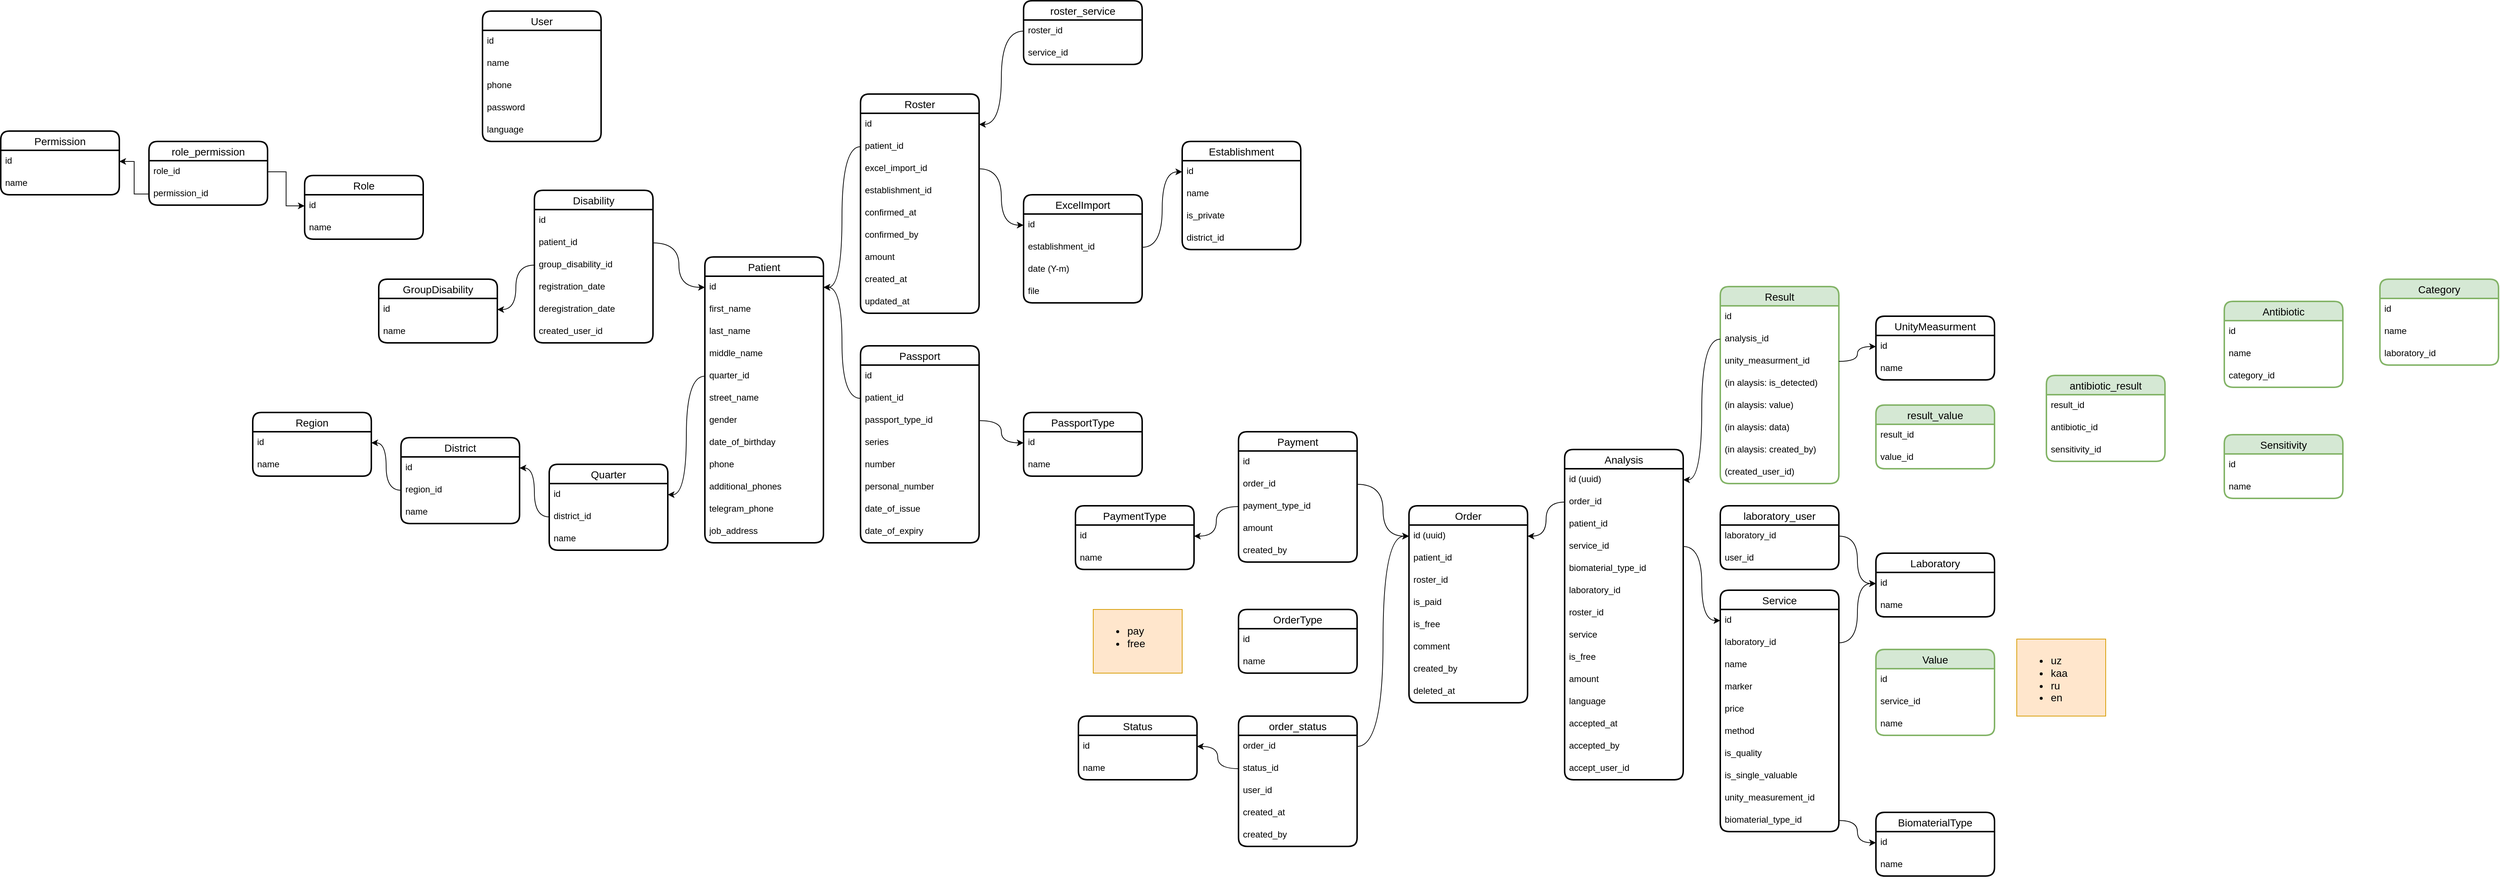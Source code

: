 <mxfile version="24.5.4" type="github" pages="2">
  <diagram name="Страница — 1" id="kbrbgeuWTtMILB-jMMIU">
    <mxGraphModel dx="3027" dy="1868" grid="1" gridSize="10" guides="0" tooltips="1" connect="1" arrows="0" fold="1" page="1" pageScale="1" pageWidth="827" pageHeight="1169" math="0" shadow="0">
      <root>
        <mxCell id="0" />
        <mxCell id="1" parent="0" />
        <mxCell id="Pl3B4qukLg-FO-uoOV0_-1" value="User" style="swimlane;fontStyle=0;childLayout=stackLayout;horizontal=1;startSize=26;horizontalStack=0;resizeParent=1;resizeParentMax=0;resizeLast=0;collapsible=1;marginBottom=0;align=center;fontSize=14;strokeWidth=2;rounded=1;shadow=0;glass=0;swimlaneLine=1;" parent="1" vertex="1">
          <mxGeometry x="-470" y="-72" width="160" height="176" as="geometry" />
        </mxCell>
        <mxCell id="Pl3B4qukLg-FO-uoOV0_-2" value="id" style="text;strokeColor=none;fillColor=none;spacingLeft=4;spacingRight=4;overflow=hidden;rotatable=0;points=[[0,0.5],[1,0.5]];portConstraint=eastwest;fontSize=12;whiteSpace=wrap;html=1;" parent="Pl3B4qukLg-FO-uoOV0_-1" vertex="1">
          <mxGeometry y="26" width="160" height="30" as="geometry" />
        </mxCell>
        <mxCell id="Pl3B4qukLg-FO-uoOV0_-3" value="name" style="text;strokeColor=none;fillColor=none;spacingLeft=4;spacingRight=4;overflow=hidden;rotatable=0;points=[[0,0.5],[1,0.5]];portConstraint=eastwest;fontSize=12;whiteSpace=wrap;html=1;" parent="Pl3B4qukLg-FO-uoOV0_-1" vertex="1">
          <mxGeometry y="56" width="160" height="30" as="geometry" />
        </mxCell>
        <mxCell id="Pl3B4qukLg-FO-uoOV0_-4" value="phone" style="text;strokeColor=none;fillColor=none;spacingLeft=4;spacingRight=4;overflow=hidden;rotatable=0;points=[[0,0.5],[1,0.5]];portConstraint=eastwest;fontSize=12;whiteSpace=wrap;html=1;" parent="Pl3B4qukLg-FO-uoOV0_-1" vertex="1">
          <mxGeometry y="86" width="160" height="30" as="geometry" />
        </mxCell>
        <mxCell id="Pl3B4qukLg-FO-uoOV0_-5" value="password" style="text;strokeColor=none;fillColor=none;spacingLeft=4;spacingRight=4;overflow=hidden;rotatable=0;points=[[0,0.5],[1,0.5]];portConstraint=eastwest;fontSize=12;whiteSpace=wrap;html=1;" parent="Pl3B4qukLg-FO-uoOV0_-1" vertex="1">
          <mxGeometry y="116" width="160" height="30" as="geometry" />
        </mxCell>
        <mxCell id="4xGjMOQR9JIv-2752xU0-25" value="language" style="text;strokeColor=none;fillColor=none;spacingLeft=4;spacingRight=4;overflow=hidden;rotatable=0;points=[[0,0.5],[1,0.5]];portConstraint=eastwest;fontSize=12;whiteSpace=wrap;html=1;" parent="Pl3B4qukLg-FO-uoOV0_-1" vertex="1">
          <mxGeometry y="146" width="160" height="30" as="geometry" />
        </mxCell>
        <mxCell id="Pl3B4qukLg-FO-uoOV0_-6" value="Patient" style="swimlane;fontStyle=0;childLayout=stackLayout;horizontal=1;startSize=26;horizontalStack=0;resizeParent=1;resizeParentMax=0;resizeLast=0;collapsible=1;marginBottom=0;align=center;fontSize=14;strokeWidth=2;rounded=1;shadow=0;glass=0;swimlaneLine=1;" parent="1" vertex="1">
          <mxGeometry x="-170" y="260" width="160" height="386" as="geometry" />
        </mxCell>
        <mxCell id="Pl3B4qukLg-FO-uoOV0_-7" value="id" style="text;strokeColor=none;fillColor=none;spacingLeft=4;spacingRight=4;overflow=hidden;rotatable=0;points=[[0,0.5],[1,0.5]];portConstraint=eastwest;fontSize=12;whiteSpace=wrap;html=1;" parent="Pl3B4qukLg-FO-uoOV0_-6" vertex="1">
          <mxGeometry y="26" width="160" height="30" as="geometry" />
        </mxCell>
        <mxCell id="Pl3B4qukLg-FO-uoOV0_-8" value="first_name" style="text;strokeColor=none;fillColor=none;spacingLeft=4;spacingRight=4;overflow=hidden;rotatable=0;points=[[0,0.5],[1,0.5]];portConstraint=eastwest;fontSize=12;whiteSpace=wrap;html=1;" parent="Pl3B4qukLg-FO-uoOV0_-6" vertex="1">
          <mxGeometry y="56" width="160" height="30" as="geometry" />
        </mxCell>
        <mxCell id="Pl3B4qukLg-FO-uoOV0_-9" value="last_name" style="text;strokeColor=none;fillColor=none;spacingLeft=4;spacingRight=4;overflow=hidden;rotatable=0;points=[[0,0.5],[1,0.5]];portConstraint=eastwest;fontSize=12;whiteSpace=wrap;html=1;" parent="Pl3B4qukLg-FO-uoOV0_-6" vertex="1">
          <mxGeometry y="86" width="160" height="30" as="geometry" />
        </mxCell>
        <mxCell id="Pl3B4qukLg-FO-uoOV0_-10" value="middle_name" style="text;strokeColor=none;fillColor=none;spacingLeft=4;spacingRight=4;overflow=hidden;rotatable=0;points=[[0,0.5],[1,0.5]];portConstraint=eastwest;fontSize=12;whiteSpace=wrap;html=1;" parent="Pl3B4qukLg-FO-uoOV0_-6" vertex="1">
          <mxGeometry y="116" width="160" height="30" as="geometry" />
        </mxCell>
        <mxCell id="Pl3B4qukLg-FO-uoOV0_-11" value="quarter_id" style="text;strokeColor=none;fillColor=none;spacingLeft=4;spacingRight=4;overflow=hidden;rotatable=0;points=[[0,0.5],[1,0.5]];portConstraint=eastwest;fontSize=12;whiteSpace=wrap;html=1;" parent="Pl3B4qukLg-FO-uoOV0_-6" vertex="1">
          <mxGeometry y="146" width="160" height="30" as="geometry" />
        </mxCell>
        <mxCell id="Pl3B4qukLg-FO-uoOV0_-12" value="street_name" style="text;strokeColor=none;fillColor=none;spacingLeft=4;spacingRight=4;overflow=hidden;rotatable=0;points=[[0,0.5],[1,0.5]];portConstraint=eastwest;fontSize=12;whiteSpace=wrap;html=1;" parent="Pl3B4qukLg-FO-uoOV0_-6" vertex="1">
          <mxGeometry y="176" width="160" height="30" as="geometry" />
        </mxCell>
        <mxCell id="Pl3B4qukLg-FO-uoOV0_-16" value="gender" style="text;strokeColor=none;fillColor=none;spacingLeft=4;spacingRight=4;overflow=hidden;rotatable=0;points=[[0,0.5],[1,0.5]];portConstraint=eastwest;fontSize=12;whiteSpace=wrap;html=1;" parent="Pl3B4qukLg-FO-uoOV0_-6" vertex="1">
          <mxGeometry y="206" width="160" height="30" as="geometry" />
        </mxCell>
        <mxCell id="Pl3B4qukLg-FO-uoOV0_-17" value="date_of_birthday" style="text;strokeColor=none;fillColor=none;spacingLeft=4;spacingRight=4;overflow=hidden;rotatable=0;points=[[0,0.5],[1,0.5]];portConstraint=eastwest;fontSize=12;whiteSpace=wrap;html=1;" parent="Pl3B4qukLg-FO-uoOV0_-6" vertex="1">
          <mxGeometry y="236" width="160" height="30" as="geometry" />
        </mxCell>
        <mxCell id="Pl3B4qukLg-FO-uoOV0_-18" value="phone" style="text;strokeColor=none;fillColor=none;spacingLeft=4;spacingRight=4;overflow=hidden;rotatable=0;points=[[0,0.5],[1,0.5]];portConstraint=eastwest;fontSize=12;whiteSpace=wrap;html=1;" parent="Pl3B4qukLg-FO-uoOV0_-6" vertex="1">
          <mxGeometry y="266" width="160" height="30" as="geometry" />
        </mxCell>
        <mxCell id="6EVOcx9aqa_8HK5ETDXg-1" value="additional_phones" style="text;strokeColor=none;fillColor=none;spacingLeft=4;spacingRight=4;overflow=hidden;rotatable=0;points=[[0,0.5],[1,0.5]];portConstraint=eastwest;fontSize=12;whiteSpace=wrap;html=1;" parent="Pl3B4qukLg-FO-uoOV0_-6" vertex="1">
          <mxGeometry y="296" width="160" height="30" as="geometry" />
        </mxCell>
        <mxCell id="E1WwS5AZtl0D5s2kOjeC-1" value="telegram_phone" style="text;strokeColor=none;fillColor=none;spacingLeft=4;spacingRight=4;overflow=hidden;rotatable=0;points=[[0,0.5],[1,0.5]];portConstraint=eastwest;fontSize=12;whiteSpace=wrap;html=1;" parent="Pl3B4qukLg-FO-uoOV0_-6" vertex="1">
          <mxGeometry y="326" width="160" height="30" as="geometry" />
        </mxCell>
        <mxCell id="Pl3B4qukLg-FO-uoOV0_-19" value="job_address" style="text;strokeColor=none;fillColor=none;spacingLeft=4;spacingRight=4;overflow=hidden;rotatable=0;points=[[0,0.5],[1,0.5]];portConstraint=eastwest;fontSize=12;whiteSpace=wrap;html=1;" parent="Pl3B4qukLg-FO-uoOV0_-6" vertex="1">
          <mxGeometry y="356" width="160" height="30" as="geometry" />
        </mxCell>
        <mxCell id="Pl3B4qukLg-FO-uoOV0_-20" value="Roster" style="swimlane;fontStyle=0;childLayout=stackLayout;horizontal=1;startSize=26;horizontalStack=0;resizeParent=1;resizeParentMax=0;resizeLast=0;collapsible=1;marginBottom=0;align=center;fontSize=14;strokeWidth=2;rounded=1;shadow=0;glass=0;swimlaneLine=1;" parent="1" vertex="1">
          <mxGeometry x="40" y="40" width="160" height="296" as="geometry" />
        </mxCell>
        <mxCell id="Pl3B4qukLg-FO-uoOV0_-21" value="id" style="text;strokeColor=none;fillColor=none;spacingLeft=4;spacingRight=4;overflow=hidden;rotatable=0;points=[[0,0.5],[1,0.5]];portConstraint=eastwest;fontSize=12;whiteSpace=wrap;html=1;" parent="Pl3B4qukLg-FO-uoOV0_-20" vertex="1">
          <mxGeometry y="26" width="160" height="30" as="geometry" />
        </mxCell>
        <mxCell id="Pl3B4qukLg-FO-uoOV0_-22" value="patient_id" style="text;strokeColor=none;fillColor=none;spacingLeft=4;spacingRight=4;overflow=hidden;rotatable=0;points=[[0,0.5],[1,0.5]];portConstraint=eastwest;fontSize=12;whiteSpace=wrap;html=1;" parent="Pl3B4qukLg-FO-uoOV0_-20" vertex="1">
          <mxGeometry y="56" width="160" height="30" as="geometry" />
        </mxCell>
        <mxCell id="R6h8KWY-LzyJsA1P9mg2-7" value="excel_import_id" style="text;strokeColor=none;fillColor=none;spacingLeft=4;spacingRight=4;overflow=hidden;rotatable=0;points=[[0,0.5],[1,0.5]];portConstraint=eastwest;fontSize=12;whiteSpace=wrap;html=1;" parent="Pl3B4qukLg-FO-uoOV0_-20" vertex="1">
          <mxGeometry y="86" width="160" height="30" as="geometry" />
        </mxCell>
        <mxCell id="nXG4mwOZ9KmWXIDs8RRs-8" value="establishment_id" style="text;strokeColor=none;fillColor=none;spacingLeft=4;spacingRight=4;overflow=hidden;rotatable=0;points=[[0,0.5],[1,0.5]];portConstraint=eastwest;fontSize=12;whiteSpace=wrap;html=1;" parent="Pl3B4qukLg-FO-uoOV0_-20" vertex="1">
          <mxGeometry y="116" width="160" height="30" as="geometry" />
        </mxCell>
        <mxCell id="Pl3B4qukLg-FO-uoOV0_-24" value="confirmed_at" style="text;strokeColor=none;fillColor=none;spacingLeft=4;spacingRight=4;overflow=hidden;rotatable=0;points=[[0,0.5],[1,0.5]];portConstraint=eastwest;fontSize=12;whiteSpace=wrap;html=1;" parent="Pl3B4qukLg-FO-uoOV0_-20" vertex="1">
          <mxGeometry y="146" width="160" height="30" as="geometry" />
        </mxCell>
        <mxCell id="Pl3B4qukLg-FO-uoOV0_-25" value="confirmed_by" style="text;strokeColor=none;fillColor=none;spacingLeft=4;spacingRight=4;overflow=hidden;rotatable=0;points=[[0,0.5],[1,0.5]];portConstraint=eastwest;fontSize=12;whiteSpace=wrap;html=1;" parent="Pl3B4qukLg-FO-uoOV0_-20" vertex="1">
          <mxGeometry y="176" width="160" height="30" as="geometry" />
        </mxCell>
        <mxCell id="KUZuztiitiFdgd1LPyDn-1" value="amount" style="text;strokeColor=none;fillColor=none;spacingLeft=4;spacingRight=4;overflow=hidden;rotatable=0;points=[[0,0.5],[1,0.5]];portConstraint=eastwest;fontSize=12;whiteSpace=wrap;html=1;" parent="Pl3B4qukLg-FO-uoOV0_-20" vertex="1">
          <mxGeometry y="206" width="160" height="30" as="geometry" />
        </mxCell>
        <mxCell id="oqbdOO2r7EIwhUqe9kYd-2" value="created_at" style="text;strokeColor=none;fillColor=none;spacingLeft=4;spacingRight=4;overflow=hidden;rotatable=0;points=[[0,0.5],[1,0.5]];portConstraint=eastwest;fontSize=12;whiteSpace=wrap;html=1;" parent="Pl3B4qukLg-FO-uoOV0_-20" vertex="1">
          <mxGeometry y="236" width="160" height="30" as="geometry" />
        </mxCell>
        <mxCell id="oqbdOO2r7EIwhUqe9kYd-3" value="updated_at" style="text;strokeColor=none;fillColor=none;spacingLeft=4;spacingRight=4;overflow=hidden;rotatable=0;points=[[0,0.5],[1,0.5]];portConstraint=eastwest;fontSize=12;whiteSpace=wrap;html=1;" parent="Pl3B4qukLg-FO-uoOV0_-20" vertex="1">
          <mxGeometry y="266" width="160" height="30" as="geometry" />
        </mxCell>
        <mxCell id="Pl3B4qukLg-FO-uoOV0_-27" style="edgeStyle=orthogonalEdgeStyle;rounded=0;orthogonalLoop=1;jettySize=auto;html=1;entryX=1;entryY=0.5;entryDx=0;entryDy=0;curved=1;" parent="1" source="Pl3B4qukLg-FO-uoOV0_-22" target="Pl3B4qukLg-FO-uoOV0_-7" edge="1">
          <mxGeometry relative="1" as="geometry" />
        </mxCell>
        <mxCell id="Pl3B4qukLg-FO-uoOV0_-32" value="Order" style="swimlane;fontStyle=0;childLayout=stackLayout;horizontal=1;startSize=26;horizontalStack=0;resizeParent=1;resizeParentMax=0;resizeLast=0;collapsible=1;marginBottom=0;align=center;fontSize=14;strokeWidth=2;rounded=1;shadow=0;glass=0;swimlaneLine=1;" parent="1" vertex="1">
          <mxGeometry x="780" y="596" width="160" height="266" as="geometry" />
        </mxCell>
        <mxCell id="Pl3B4qukLg-FO-uoOV0_-33" value="id (uuid)" style="text;strokeColor=none;fillColor=none;spacingLeft=4;spacingRight=4;overflow=hidden;rotatable=0;points=[[0,0.5],[1,0.5]];portConstraint=eastwest;fontSize=12;whiteSpace=wrap;html=1;" parent="Pl3B4qukLg-FO-uoOV0_-32" vertex="1">
          <mxGeometry y="26" width="160" height="30" as="geometry" />
        </mxCell>
        <mxCell id="Pl3B4qukLg-FO-uoOV0_-37" value="patient_id" style="text;strokeColor=none;fillColor=none;spacingLeft=4;spacingRight=4;overflow=hidden;rotatable=0;points=[[0,0.5],[1,0.5]];portConstraint=eastwest;fontSize=12;whiteSpace=wrap;html=1;" parent="Pl3B4qukLg-FO-uoOV0_-32" vertex="1">
          <mxGeometry y="56" width="160" height="30" as="geometry" />
        </mxCell>
        <mxCell id="oqbdOO2r7EIwhUqe9kYd-4" value="roster_id" style="text;strokeColor=none;fillColor=none;spacingLeft=4;spacingRight=4;overflow=hidden;rotatable=0;points=[[0,0.5],[1,0.5]];portConstraint=eastwest;fontSize=12;whiteSpace=wrap;html=1;" parent="Pl3B4qukLg-FO-uoOV0_-32" vertex="1">
          <mxGeometry y="86" width="160" height="30" as="geometry" />
        </mxCell>
        <mxCell id="hgqN0di27Y3RbSpGFTME-1" value="is_paid" style="text;strokeColor=none;fillColor=none;spacingLeft=4;spacingRight=4;overflow=hidden;rotatable=0;points=[[0,0.5],[1,0.5]];portConstraint=eastwest;fontSize=12;whiteSpace=wrap;html=1;" parent="Pl3B4qukLg-FO-uoOV0_-32" vertex="1">
          <mxGeometry y="116" width="160" height="30" as="geometry" />
        </mxCell>
        <mxCell id="4xGjMOQR9JIv-2752xU0-23" value="is_free" style="text;strokeColor=none;fillColor=none;spacingLeft=4;spacingRight=4;overflow=hidden;rotatable=0;points=[[0,0.5],[1,0.5]];portConstraint=eastwest;fontSize=12;whiteSpace=wrap;html=1;" parent="Pl3B4qukLg-FO-uoOV0_-32" vertex="1">
          <mxGeometry y="146" width="160" height="30" as="geometry" />
        </mxCell>
        <mxCell id="Pl3B4qukLg-FO-uoOV0_-38" value="comment" style="text;strokeColor=none;fillColor=none;spacingLeft=4;spacingRight=4;overflow=hidden;rotatable=0;points=[[0,0.5],[1,0.5]];portConstraint=eastwest;fontSize=12;whiteSpace=wrap;html=1;" parent="Pl3B4qukLg-FO-uoOV0_-32" vertex="1">
          <mxGeometry y="176" width="160" height="30" as="geometry" />
        </mxCell>
        <mxCell id="Pl3B4qukLg-FO-uoOV0_-44" value="created_by" style="text;strokeColor=none;fillColor=none;spacingLeft=4;spacingRight=4;overflow=hidden;rotatable=0;points=[[0,0.5],[1,0.5]];portConstraint=eastwest;fontSize=12;whiteSpace=wrap;html=1;" parent="Pl3B4qukLg-FO-uoOV0_-32" vertex="1">
          <mxGeometry y="206" width="160" height="30" as="geometry" />
        </mxCell>
        <mxCell id="hgqN0di27Y3RbSpGFTME-2" value="deleted_at" style="text;strokeColor=none;fillColor=none;spacingLeft=4;spacingRight=4;overflow=hidden;rotatable=0;points=[[0,0.5],[1,0.5]];portConstraint=eastwest;fontSize=12;whiteSpace=wrap;html=1;" parent="Pl3B4qukLg-FO-uoOV0_-32" vertex="1">
          <mxGeometry y="236" width="160" height="30" as="geometry" />
        </mxCell>
        <mxCell id="Pl3B4qukLg-FO-uoOV0_-49" value="Analysis" style="swimlane;fontStyle=0;childLayout=stackLayout;horizontal=1;startSize=26;horizontalStack=0;resizeParent=1;resizeParentMax=0;resizeLast=0;collapsible=1;marginBottom=0;align=center;fontSize=14;strokeWidth=2;rounded=1;shadow=0;glass=0;swimlaneLine=1;" parent="1" vertex="1">
          <mxGeometry x="990" y="520" width="160" height="446" as="geometry" />
        </mxCell>
        <mxCell id="Pl3B4qukLg-FO-uoOV0_-50" value="id (uuid)" style="text;strokeColor=none;fillColor=none;spacingLeft=4;spacingRight=4;overflow=hidden;rotatable=0;points=[[0,0.5],[1,0.5]];portConstraint=eastwest;fontSize=12;whiteSpace=wrap;html=1;" parent="Pl3B4qukLg-FO-uoOV0_-49" vertex="1">
          <mxGeometry y="26" width="160" height="30" as="geometry" />
        </mxCell>
        <mxCell id="Pl3B4qukLg-FO-uoOV0_-51" value="order_id" style="text;strokeColor=none;fillColor=none;spacingLeft=4;spacingRight=4;overflow=hidden;rotatable=0;points=[[0,0.5],[1,0.5]];portConstraint=eastwest;fontSize=12;whiteSpace=wrap;html=1;" parent="Pl3B4qukLg-FO-uoOV0_-49" vertex="1">
          <mxGeometry y="56" width="160" height="30" as="geometry" />
        </mxCell>
        <mxCell id="nZRmcrP2ZCsF_ghCxGwH-1" value="patient_id" style="text;strokeColor=none;fillColor=none;spacingLeft=4;spacingRight=4;overflow=hidden;rotatable=0;points=[[0,0.5],[1,0.5]];portConstraint=eastwest;fontSize=12;whiteSpace=wrap;html=1;" parent="Pl3B4qukLg-FO-uoOV0_-49" vertex="1">
          <mxGeometry y="86" width="160" height="30" as="geometry" />
        </mxCell>
        <mxCell id="Pl3B4qukLg-FO-uoOV0_-52" value="service_id" style="text;strokeColor=none;fillColor=none;spacingLeft=4;spacingRight=4;overflow=hidden;rotatable=0;points=[[0,0.5],[1,0.5]];portConstraint=eastwest;fontSize=12;whiteSpace=wrap;html=1;" parent="Pl3B4qukLg-FO-uoOV0_-49" vertex="1">
          <mxGeometry y="116" width="160" height="30" as="geometry" />
        </mxCell>
        <mxCell id="tNISCAp7ggrgJkhtU6yK-6" value="biomaterial_type_id" style="text;strokeColor=none;fillColor=none;spacingLeft=4;spacingRight=4;overflow=hidden;rotatable=0;points=[[0,0.5],[1,0.5]];portConstraint=eastwest;fontSize=12;whiteSpace=wrap;html=1;" parent="Pl3B4qukLg-FO-uoOV0_-49" vertex="1">
          <mxGeometry y="146" width="160" height="30" as="geometry" />
        </mxCell>
        <mxCell id="4xGjMOQR9JIv-2752xU0-17" value="laboratory_id" style="text;strokeColor=none;fillColor=none;spacingLeft=4;spacingRight=4;overflow=hidden;rotatable=0;points=[[0,0.5],[1,0.5]];portConstraint=eastwest;fontSize=12;whiteSpace=wrap;html=1;" parent="Pl3B4qukLg-FO-uoOV0_-49" vertex="1">
          <mxGeometry y="176" width="160" height="30" as="geometry" />
        </mxCell>
        <mxCell id="oqbdOO2r7EIwhUqe9kYd-1" value="roster_id" style="text;strokeColor=none;fillColor=none;spacingLeft=4;spacingRight=4;overflow=hidden;rotatable=0;points=[[0,0.5],[1,0.5]];portConstraint=eastwest;fontSize=12;whiteSpace=wrap;html=1;" parent="Pl3B4qukLg-FO-uoOV0_-49" vertex="1">
          <mxGeometry y="206" width="160" height="30" as="geometry" />
        </mxCell>
        <mxCell id="pS-HeLhJeL4m1CI1FLw5-16" value="service" style="text;strokeColor=none;fillColor=none;spacingLeft=4;spacingRight=4;overflow=hidden;rotatable=0;points=[[0,0.5],[1,0.5]];portConstraint=eastwest;fontSize=12;whiteSpace=wrap;html=1;" parent="Pl3B4qukLg-FO-uoOV0_-49" vertex="1">
          <mxGeometry y="236" width="160" height="30" as="geometry" />
        </mxCell>
        <mxCell id="pS-HeLhJeL4m1CI1FLw5-12" value="is_free" style="text;strokeColor=none;fillColor=none;spacingLeft=4;spacingRight=4;overflow=hidden;rotatable=0;points=[[0,0.5],[1,0.5]];portConstraint=eastwest;fontSize=12;whiteSpace=wrap;html=1;" parent="Pl3B4qukLg-FO-uoOV0_-49" vertex="1">
          <mxGeometry y="266" width="160" height="30" as="geometry" />
        </mxCell>
        <mxCell id="qDD7FwYoLn1nM2n9oXLO-1" value="amount" style="text;strokeColor=none;fillColor=none;spacingLeft=4;spacingRight=4;overflow=hidden;rotatable=0;points=[[0,0.5],[1,0.5]];portConstraint=eastwest;fontSize=12;whiteSpace=wrap;html=1;" parent="Pl3B4qukLg-FO-uoOV0_-49" vertex="1">
          <mxGeometry y="296" width="160" height="30" as="geometry" />
        </mxCell>
        <mxCell id="qDD7FwYoLn1nM2n9oXLO-2" value="language" style="text;strokeColor=none;fillColor=none;spacingLeft=4;spacingRight=4;overflow=hidden;rotatable=0;points=[[0,0.5],[1,0.5]];portConstraint=eastwest;fontSize=12;whiteSpace=wrap;html=1;" parent="Pl3B4qukLg-FO-uoOV0_-49" vertex="1">
          <mxGeometry y="326" width="160" height="30" as="geometry" />
        </mxCell>
        <mxCell id="4xGjMOQR9JIv-2752xU0-18" value="accepted_at" style="text;strokeColor=none;fillColor=none;spacingLeft=4;spacingRight=4;overflow=hidden;rotatable=0;points=[[0,0.5],[1,0.5]];portConstraint=eastwest;fontSize=12;whiteSpace=wrap;html=1;" parent="Pl3B4qukLg-FO-uoOV0_-49" vertex="1">
          <mxGeometry y="356" width="160" height="30" as="geometry" />
        </mxCell>
        <mxCell id="4xGjMOQR9JIv-2752xU0-19" value="accepted_by" style="text;strokeColor=none;fillColor=none;spacingLeft=4;spacingRight=4;overflow=hidden;rotatable=0;points=[[0,0.5],[1,0.5]];portConstraint=eastwest;fontSize=12;whiteSpace=wrap;html=1;" parent="Pl3B4qukLg-FO-uoOV0_-49" vertex="1">
          <mxGeometry y="386" width="160" height="30" as="geometry" />
        </mxCell>
        <mxCell id="4xGjMOQR9JIv-2752xU0-22" value="accept_user_id" style="text;strokeColor=none;fillColor=none;spacingLeft=4;spacingRight=4;overflow=hidden;rotatable=0;points=[[0,0.5],[1,0.5]];portConstraint=eastwest;fontSize=12;whiteSpace=wrap;html=1;" parent="Pl3B4qukLg-FO-uoOV0_-49" vertex="1">
          <mxGeometry y="416" width="160" height="30" as="geometry" />
        </mxCell>
        <mxCell id="Pl3B4qukLg-FO-uoOV0_-56" style="edgeStyle=orthogonalEdgeStyle;rounded=0;orthogonalLoop=1;jettySize=auto;html=1;entryX=1;entryY=0.5;entryDx=0;entryDy=0;curved=1;" parent="1" source="Pl3B4qukLg-FO-uoOV0_-51" target="Pl3B4qukLg-FO-uoOV0_-33" edge="1">
          <mxGeometry relative="1" as="geometry" />
        </mxCell>
        <mxCell id="Pl3B4qukLg-FO-uoOV0_-57" value="Region" style="swimlane;fontStyle=0;childLayout=stackLayout;horizontal=1;startSize=26;horizontalStack=0;resizeParent=1;resizeParentMax=0;resizeLast=0;collapsible=1;marginBottom=0;align=center;fontSize=14;strokeWidth=2;rounded=1;shadow=0;glass=0;swimlaneLine=1;" parent="1" vertex="1">
          <mxGeometry x="-780" y="470" width="160" height="86" as="geometry" />
        </mxCell>
        <mxCell id="Pl3B4qukLg-FO-uoOV0_-58" value="id" style="text;strokeColor=none;fillColor=none;spacingLeft=4;spacingRight=4;overflow=hidden;rotatable=0;points=[[0,0.5],[1,0.5]];portConstraint=eastwest;fontSize=12;whiteSpace=wrap;html=1;" parent="Pl3B4qukLg-FO-uoOV0_-57" vertex="1">
          <mxGeometry y="26" width="160" height="30" as="geometry" />
        </mxCell>
        <mxCell id="Pl3B4qukLg-FO-uoOV0_-59" value="name" style="text;strokeColor=none;fillColor=none;spacingLeft=4;spacingRight=4;overflow=hidden;rotatable=0;points=[[0,0.5],[1,0.5]];portConstraint=eastwest;fontSize=12;whiteSpace=wrap;html=1;" parent="Pl3B4qukLg-FO-uoOV0_-57" vertex="1">
          <mxGeometry y="56" width="160" height="30" as="geometry" />
        </mxCell>
        <mxCell id="Pl3B4qukLg-FO-uoOV0_-60" value="District" style="swimlane;fontStyle=0;childLayout=stackLayout;horizontal=1;startSize=26;horizontalStack=0;resizeParent=1;resizeParentMax=0;resizeLast=0;collapsible=1;marginBottom=0;align=center;fontSize=14;strokeWidth=2;rounded=1;shadow=0;glass=0;swimlaneLine=1;" parent="1" vertex="1">
          <mxGeometry x="-580" y="504" width="160" height="116" as="geometry" />
        </mxCell>
        <mxCell id="Pl3B4qukLg-FO-uoOV0_-61" value="id" style="text;strokeColor=none;fillColor=none;spacingLeft=4;spacingRight=4;overflow=hidden;rotatable=0;points=[[0,0.5],[1,0.5]];portConstraint=eastwest;fontSize=12;whiteSpace=wrap;html=1;" parent="Pl3B4qukLg-FO-uoOV0_-60" vertex="1">
          <mxGeometry y="26" width="160" height="30" as="geometry" />
        </mxCell>
        <mxCell id="Pl3B4qukLg-FO-uoOV0_-62" value="region_id" style="text;strokeColor=none;fillColor=none;spacingLeft=4;spacingRight=4;overflow=hidden;rotatable=0;points=[[0,0.5],[1,0.5]];portConstraint=eastwest;fontSize=12;whiteSpace=wrap;html=1;" parent="Pl3B4qukLg-FO-uoOV0_-60" vertex="1">
          <mxGeometry y="56" width="160" height="30" as="geometry" />
        </mxCell>
        <mxCell id="Pl3B4qukLg-FO-uoOV0_-63" value="name" style="text;strokeColor=none;fillColor=none;spacingLeft=4;spacingRight=4;overflow=hidden;rotatable=0;points=[[0,0.5],[1,0.5]];portConstraint=eastwest;fontSize=12;whiteSpace=wrap;html=1;" parent="Pl3B4qukLg-FO-uoOV0_-60" vertex="1">
          <mxGeometry y="86" width="160" height="30" as="geometry" />
        </mxCell>
        <mxCell id="Pl3B4qukLg-FO-uoOV0_-64" style="edgeStyle=orthogonalEdgeStyle;rounded=0;orthogonalLoop=1;jettySize=auto;html=1;entryX=1;entryY=0.5;entryDx=0;entryDy=0;curved=1;" parent="1" source="Pl3B4qukLg-FO-uoOV0_-62" target="Pl3B4qukLg-FO-uoOV0_-58" edge="1">
          <mxGeometry relative="1" as="geometry" />
        </mxCell>
        <mxCell id="Pl3B4qukLg-FO-uoOV0_-65" value="Quarter" style="swimlane;fontStyle=0;childLayout=stackLayout;horizontal=1;startSize=26;horizontalStack=0;resizeParent=1;resizeParentMax=0;resizeLast=0;collapsible=1;marginBottom=0;align=center;fontSize=14;strokeWidth=2;rounded=1;shadow=0;glass=0;swimlaneLine=1;" parent="1" vertex="1">
          <mxGeometry x="-380" y="540" width="160" height="116" as="geometry" />
        </mxCell>
        <mxCell id="Pl3B4qukLg-FO-uoOV0_-66" value="id" style="text;strokeColor=none;fillColor=none;spacingLeft=4;spacingRight=4;overflow=hidden;rotatable=0;points=[[0,0.5],[1,0.5]];portConstraint=eastwest;fontSize=12;whiteSpace=wrap;html=1;" parent="Pl3B4qukLg-FO-uoOV0_-65" vertex="1">
          <mxGeometry y="26" width="160" height="30" as="geometry" />
        </mxCell>
        <mxCell id="Pl3B4qukLg-FO-uoOV0_-67" value="district_id" style="text;strokeColor=none;fillColor=none;spacingLeft=4;spacingRight=4;overflow=hidden;rotatable=0;points=[[0,0.5],[1,0.5]];portConstraint=eastwest;fontSize=12;whiteSpace=wrap;html=1;" parent="Pl3B4qukLg-FO-uoOV0_-65" vertex="1">
          <mxGeometry y="56" width="160" height="30" as="geometry" />
        </mxCell>
        <mxCell id="Pl3B4qukLg-FO-uoOV0_-68" value="name" style="text;strokeColor=none;fillColor=none;spacingLeft=4;spacingRight=4;overflow=hidden;rotatable=0;points=[[0,0.5],[1,0.5]];portConstraint=eastwest;fontSize=12;whiteSpace=wrap;html=1;" parent="Pl3B4qukLg-FO-uoOV0_-65" vertex="1">
          <mxGeometry y="86" width="160" height="30" as="geometry" />
        </mxCell>
        <mxCell id="Pl3B4qukLg-FO-uoOV0_-69" style="edgeStyle=orthogonalEdgeStyle;rounded=0;orthogonalLoop=1;jettySize=auto;html=1;entryX=1;entryY=0.5;entryDx=0;entryDy=0;curved=1;" parent="1" source="Pl3B4qukLg-FO-uoOV0_-67" target="Pl3B4qukLg-FO-uoOV0_-61" edge="1">
          <mxGeometry relative="1" as="geometry" />
        </mxCell>
        <mxCell id="Pl3B4qukLg-FO-uoOV0_-70" style="edgeStyle=orthogonalEdgeStyle;rounded=0;orthogonalLoop=1;jettySize=auto;html=1;entryX=1;entryY=0.5;entryDx=0;entryDy=0;curved=1;" parent="1" source="Pl3B4qukLg-FO-uoOV0_-11" target="Pl3B4qukLg-FO-uoOV0_-66" edge="1">
          <mxGeometry relative="1" as="geometry" />
        </mxCell>
        <mxCell id="Pl3B4qukLg-FO-uoOV0_-86" value="UnityMeasurment" style="swimlane;fontStyle=0;childLayout=stackLayout;horizontal=1;startSize=26;horizontalStack=0;resizeParent=1;resizeParentMax=0;resizeLast=0;collapsible=1;marginBottom=0;align=center;fontSize=14;strokeWidth=2;rounded=1;shadow=0;glass=0;swimlaneLine=1;" parent="1" vertex="1">
          <mxGeometry x="1410" y="340" width="160" height="86" as="geometry" />
        </mxCell>
        <mxCell id="Pl3B4qukLg-FO-uoOV0_-87" value="id" style="text;strokeColor=none;fillColor=none;spacingLeft=4;spacingRight=4;overflow=hidden;rotatable=0;points=[[0,0.5],[1,0.5]];portConstraint=eastwest;fontSize=12;whiteSpace=wrap;html=1;" parent="Pl3B4qukLg-FO-uoOV0_-86" vertex="1">
          <mxGeometry y="26" width="160" height="30" as="geometry" />
        </mxCell>
        <mxCell id="Pl3B4qukLg-FO-uoOV0_-88" value="name" style="text;strokeColor=none;fillColor=none;spacingLeft=4;spacingRight=4;overflow=hidden;rotatable=0;points=[[0,0.5],[1,0.5]];portConstraint=eastwest;fontSize=12;whiteSpace=wrap;html=1;" parent="Pl3B4qukLg-FO-uoOV0_-86" vertex="1">
          <mxGeometry y="56" width="160" height="30" as="geometry" />
        </mxCell>
        <mxCell id="Pl3B4qukLg-FO-uoOV0_-92" value="Payment" style="swimlane;fontStyle=0;childLayout=stackLayout;horizontal=1;startSize=26;horizontalStack=0;resizeParent=1;resizeParentMax=0;resizeLast=0;collapsible=1;marginBottom=0;align=center;fontSize=14;strokeWidth=2;rounded=1;shadow=0;glass=0;swimlaneLine=1;" parent="1" vertex="1">
          <mxGeometry x="550" y="496" width="160" height="176" as="geometry" />
        </mxCell>
        <mxCell id="Pl3B4qukLg-FO-uoOV0_-93" value="id" style="text;strokeColor=none;fillColor=none;spacingLeft=4;spacingRight=4;overflow=hidden;rotatable=0;points=[[0,0.5],[1,0.5]];portConstraint=eastwest;fontSize=12;whiteSpace=wrap;html=1;" parent="Pl3B4qukLg-FO-uoOV0_-92" vertex="1">
          <mxGeometry y="26" width="160" height="30" as="geometry" />
        </mxCell>
        <mxCell id="Pl3B4qukLg-FO-uoOV0_-110" value="order_id" style="text;strokeColor=none;fillColor=none;spacingLeft=4;spacingRight=4;overflow=hidden;rotatable=0;points=[[0,0.5],[1,0.5]];portConstraint=eastwest;fontSize=12;whiteSpace=wrap;html=1;" parent="Pl3B4qukLg-FO-uoOV0_-92" vertex="1">
          <mxGeometry y="56" width="160" height="30" as="geometry" />
        </mxCell>
        <mxCell id="Pl3B4qukLg-FO-uoOV0_-94" value="payment_type_id" style="text;strokeColor=none;fillColor=none;spacingLeft=4;spacingRight=4;overflow=hidden;rotatable=0;points=[[0,0.5],[1,0.5]];portConstraint=eastwest;fontSize=12;whiteSpace=wrap;html=1;" parent="Pl3B4qukLg-FO-uoOV0_-92" vertex="1">
          <mxGeometry y="86" width="160" height="30" as="geometry" />
        </mxCell>
        <mxCell id="Pl3B4qukLg-FO-uoOV0_-95" value="amount" style="text;strokeColor=none;fillColor=none;spacingLeft=4;spacingRight=4;overflow=hidden;rotatable=0;points=[[0,0.5],[1,0.5]];portConstraint=eastwest;fontSize=12;whiteSpace=wrap;html=1;" parent="Pl3B4qukLg-FO-uoOV0_-92" vertex="1">
          <mxGeometry y="116" width="160" height="30" as="geometry" />
        </mxCell>
        <mxCell id="Pl3B4qukLg-FO-uoOV0_-109" value="created_by" style="text;strokeColor=none;fillColor=none;spacingLeft=4;spacingRight=4;overflow=hidden;rotatable=0;points=[[0,0.5],[1,0.5]];portConstraint=eastwest;fontSize=12;whiteSpace=wrap;html=1;" parent="Pl3B4qukLg-FO-uoOV0_-92" vertex="1">
          <mxGeometry y="146" width="160" height="30" as="geometry" />
        </mxCell>
        <mxCell id="Pl3B4qukLg-FO-uoOV0_-99" value="PaymentType" style="swimlane;fontStyle=0;childLayout=stackLayout;horizontal=1;startSize=26;horizontalStack=0;resizeParent=1;resizeParentMax=0;resizeLast=0;collapsible=1;marginBottom=0;align=center;fontSize=14;strokeWidth=2;rounded=1;shadow=0;glass=0;swimlaneLine=1;" parent="1" vertex="1">
          <mxGeometry x="330" y="596" width="160" height="86" as="geometry" />
        </mxCell>
        <mxCell id="Pl3B4qukLg-FO-uoOV0_-100" value="id" style="text;strokeColor=none;fillColor=none;spacingLeft=4;spacingRight=4;overflow=hidden;rotatable=0;points=[[0,0.5],[1,0.5]];portConstraint=eastwest;fontSize=12;whiteSpace=wrap;html=1;" parent="Pl3B4qukLg-FO-uoOV0_-99" vertex="1">
          <mxGeometry y="26" width="160" height="30" as="geometry" />
        </mxCell>
        <mxCell id="Pl3B4qukLg-FO-uoOV0_-101" value="name" style="text;strokeColor=none;fillColor=none;spacingLeft=4;spacingRight=4;overflow=hidden;rotatable=0;points=[[0,0.5],[1,0.5]];portConstraint=eastwest;fontSize=12;whiteSpace=wrap;html=1;" parent="Pl3B4qukLg-FO-uoOV0_-99" vertex="1">
          <mxGeometry y="56" width="160" height="30" as="geometry" />
        </mxCell>
        <mxCell id="Pl3B4qukLg-FO-uoOV0_-107" style="edgeStyle=orthogonalEdgeStyle;rounded=0;orthogonalLoop=1;jettySize=auto;html=1;entryX=1;entryY=0.5;entryDx=0;entryDy=0;curved=1;" parent="1" source="Pl3B4qukLg-FO-uoOV0_-94" target="Pl3B4qukLg-FO-uoOV0_-100" edge="1">
          <mxGeometry relative="1" as="geometry" />
        </mxCell>
        <mxCell id="Pl3B4qukLg-FO-uoOV0_-111" style="edgeStyle=orthogonalEdgeStyle;rounded=0;orthogonalLoop=1;jettySize=auto;html=1;entryX=0;entryY=0.5;entryDx=0;entryDy=0;curved=1;" parent="1" source="Pl3B4qukLg-FO-uoOV0_-110" target="Pl3B4qukLg-FO-uoOV0_-33" edge="1">
          <mxGeometry relative="1" as="geometry" />
        </mxCell>
        <mxCell id="Pl3B4qukLg-FO-uoOV0_-112" value="Status" style="swimlane;fontStyle=0;childLayout=stackLayout;horizontal=1;startSize=26;horizontalStack=0;resizeParent=1;resizeParentMax=0;resizeLast=0;collapsible=1;marginBottom=0;align=center;fontSize=14;strokeWidth=2;rounded=1;shadow=0;glass=0;swimlaneLine=1;" parent="1" vertex="1">
          <mxGeometry x="334" y="880" width="160" height="86" as="geometry" />
        </mxCell>
        <mxCell id="Pl3B4qukLg-FO-uoOV0_-113" value="id" style="text;strokeColor=none;fillColor=none;spacingLeft=4;spacingRight=4;overflow=hidden;rotatable=0;points=[[0,0.5],[1,0.5]];portConstraint=eastwest;fontSize=12;whiteSpace=wrap;html=1;" parent="Pl3B4qukLg-FO-uoOV0_-112" vertex="1">
          <mxGeometry y="26" width="160" height="30" as="geometry" />
        </mxCell>
        <mxCell id="Pl3B4qukLg-FO-uoOV0_-114" value="name" style="text;strokeColor=none;fillColor=none;spacingLeft=4;spacingRight=4;overflow=hidden;rotatable=0;points=[[0,0.5],[1,0.5]];portConstraint=eastwest;fontSize=12;whiteSpace=wrap;html=1;" parent="Pl3B4qukLg-FO-uoOV0_-112" vertex="1">
          <mxGeometry y="56" width="160" height="30" as="geometry" />
        </mxCell>
        <mxCell id="a6wudeuGVStHfig4oCZO-2" value="OrderType" style="swimlane;fontStyle=0;childLayout=stackLayout;horizontal=1;startSize=26;horizontalStack=0;resizeParent=1;resizeParentMax=0;resizeLast=0;collapsible=1;marginBottom=0;align=center;fontSize=14;strokeWidth=2;rounded=1;shadow=0;glass=0;swimlaneLine=1;" parent="1" vertex="1">
          <mxGeometry x="550" y="736" width="160" height="86" as="geometry" />
        </mxCell>
        <mxCell id="a6wudeuGVStHfig4oCZO-3" value="id" style="text;strokeColor=none;fillColor=none;spacingLeft=4;spacingRight=4;overflow=hidden;rotatable=0;points=[[0,0.5],[1,0.5]];portConstraint=eastwest;fontSize=12;whiteSpace=wrap;html=1;" parent="a6wudeuGVStHfig4oCZO-2" vertex="1">
          <mxGeometry y="26" width="160" height="30" as="geometry" />
        </mxCell>
        <mxCell id="a6wudeuGVStHfig4oCZO-4" value="name" style="text;strokeColor=none;fillColor=none;spacingLeft=4;spacingRight=4;overflow=hidden;rotatable=0;points=[[0,0.5],[1,0.5]];portConstraint=eastwest;fontSize=12;whiteSpace=wrap;html=1;" parent="a6wudeuGVStHfig4oCZO-2" vertex="1">
          <mxGeometry y="56" width="160" height="30" as="geometry" />
        </mxCell>
        <mxCell id="a6wudeuGVStHfig4oCZO-7" value="&lt;ul style=&quot;font-size: 14px;&quot;&gt;&lt;li&gt;pay&lt;/li&gt;&lt;li&gt;free&lt;/li&gt;&lt;/ul&gt;" style="text;strokeColor=#d79b00;fillColor=#ffe6cc;spacingLeft=4;spacingRight=4;overflow=hidden;rotatable=0;points=[[0,0.5],[1,0.5]];portConstraint=eastwest;fontSize=12;whiteSpace=wrap;html=1;" parent="1" vertex="1">
          <mxGeometry x="354" y="736" width="120" height="86" as="geometry" />
        </mxCell>
        <mxCell id="nXG4mwOZ9KmWXIDs8RRs-1" value="Establishment" style="swimlane;fontStyle=0;childLayout=stackLayout;horizontal=1;startSize=26;horizontalStack=0;resizeParent=1;resizeParentMax=0;resizeLast=0;collapsible=1;marginBottom=0;align=center;fontSize=14;strokeWidth=2;rounded=1;shadow=0;glass=0;swimlaneLine=1;" parent="1" vertex="1">
          <mxGeometry x="474" y="104" width="160" height="146" as="geometry" />
        </mxCell>
        <mxCell id="nXG4mwOZ9KmWXIDs8RRs-2" value="id" style="text;strokeColor=none;fillColor=none;spacingLeft=4;spacingRight=4;overflow=hidden;rotatable=0;points=[[0,0.5],[1,0.5]];portConstraint=eastwest;fontSize=12;whiteSpace=wrap;html=1;" parent="nXG4mwOZ9KmWXIDs8RRs-1" vertex="1">
          <mxGeometry y="26" width="160" height="30" as="geometry" />
        </mxCell>
        <mxCell id="nXG4mwOZ9KmWXIDs8RRs-3" value="name" style="text;strokeColor=none;fillColor=none;spacingLeft=4;spacingRight=4;overflow=hidden;rotatable=0;points=[[0,0.5],[1,0.5]];portConstraint=eastwest;fontSize=12;whiteSpace=wrap;html=1;" parent="nXG4mwOZ9KmWXIDs8RRs-1" vertex="1">
          <mxGeometry y="56" width="160" height="30" as="geometry" />
        </mxCell>
        <mxCell id="IcHGmPcX_pvXuCxLPPvT-6" value="is_private" style="text;strokeColor=none;fillColor=none;spacingLeft=4;spacingRight=4;overflow=hidden;rotatable=0;points=[[0,0.5],[1,0.5]];portConstraint=eastwest;fontSize=12;whiteSpace=wrap;html=1;" parent="nXG4mwOZ9KmWXIDs8RRs-1" vertex="1">
          <mxGeometry y="86" width="160" height="30" as="geometry" />
        </mxCell>
        <mxCell id="R6h8KWY-LzyJsA1P9mg2-1" value="district_id" style="text;strokeColor=none;fillColor=none;spacingLeft=4;spacingRight=4;overflow=hidden;rotatable=0;points=[[0,0.5],[1,0.5]];portConstraint=eastwest;fontSize=12;whiteSpace=wrap;html=1;" parent="nXG4mwOZ9KmWXIDs8RRs-1" vertex="1">
          <mxGeometry y="116" width="160" height="30" as="geometry" />
        </mxCell>
        <mxCell id="jxsp3soopVtBpYMbChnM-1" value="Passport" style="swimlane;fontStyle=0;childLayout=stackLayout;horizontal=1;startSize=26;horizontalStack=0;resizeParent=1;resizeParentMax=0;resizeLast=0;collapsible=1;marginBottom=0;align=center;fontSize=14;strokeWidth=2;rounded=1;shadow=0;glass=0;swimlaneLine=1;" parent="1" vertex="1">
          <mxGeometry x="40" y="380" width="160" height="266" as="geometry" />
        </mxCell>
        <mxCell id="jxsp3soopVtBpYMbChnM-2" value="id" style="text;strokeColor=none;fillColor=none;spacingLeft=4;spacingRight=4;overflow=hidden;rotatable=0;points=[[0,0.5],[1,0.5]];portConstraint=eastwest;fontSize=12;whiteSpace=wrap;html=1;" parent="jxsp3soopVtBpYMbChnM-1" vertex="1">
          <mxGeometry y="26" width="160" height="30" as="geometry" />
        </mxCell>
        <mxCell id="jxsp3soopVtBpYMbChnM-7" value="patient_id" style="text;strokeColor=none;fillColor=none;spacingLeft=4;spacingRight=4;overflow=hidden;rotatable=0;points=[[0,0.5],[1,0.5]];portConstraint=eastwest;fontSize=12;whiteSpace=wrap;html=1;" parent="jxsp3soopVtBpYMbChnM-1" vertex="1">
          <mxGeometry y="56" width="160" height="30" as="geometry" />
        </mxCell>
        <mxCell id="jxsp3soopVtBpYMbChnM-3" value="passport_type_id" style="text;strokeColor=none;fillColor=none;spacingLeft=4;spacingRight=4;overflow=hidden;rotatable=0;points=[[0,0.5],[1,0.5]];portConstraint=eastwest;fontSize=12;whiteSpace=wrap;html=1;" parent="jxsp3soopVtBpYMbChnM-1" vertex="1">
          <mxGeometry y="86" width="160" height="30" as="geometry" />
        </mxCell>
        <mxCell id="jxsp3soopVtBpYMbChnM-4" value="series" style="text;strokeColor=none;fillColor=none;spacingLeft=4;spacingRight=4;overflow=hidden;rotatable=0;points=[[0,0.5],[1,0.5]];portConstraint=eastwest;fontSize=12;whiteSpace=wrap;html=1;" parent="jxsp3soopVtBpYMbChnM-1" vertex="1">
          <mxGeometry y="116" width="160" height="30" as="geometry" />
        </mxCell>
        <mxCell id="jxsp3soopVtBpYMbChnM-5" value="number" style="text;strokeColor=none;fillColor=none;spacingLeft=4;spacingRight=4;overflow=hidden;rotatable=0;points=[[0,0.5],[1,0.5]];portConstraint=eastwest;fontSize=12;whiteSpace=wrap;html=1;" parent="jxsp3soopVtBpYMbChnM-1" vertex="1">
          <mxGeometry y="146" width="160" height="30" as="geometry" />
        </mxCell>
        <mxCell id="jxsp3soopVtBpYMbChnM-6" value="personal_number" style="text;strokeColor=none;fillColor=none;spacingLeft=4;spacingRight=4;overflow=hidden;rotatable=0;points=[[0,0.5],[1,0.5]];portConstraint=eastwest;fontSize=12;whiteSpace=wrap;html=1;" parent="jxsp3soopVtBpYMbChnM-1" vertex="1">
          <mxGeometry y="176" width="160" height="30" as="geometry" />
        </mxCell>
        <mxCell id="Aq3ha18UK_Pzq5O4LDS4-1" value="date_of_issue" style="text;strokeColor=none;fillColor=none;spacingLeft=4;spacingRight=4;overflow=hidden;rotatable=0;points=[[0,0.5],[1,0.5]];portConstraint=eastwest;fontSize=12;whiteSpace=wrap;html=1;" parent="jxsp3soopVtBpYMbChnM-1" vertex="1">
          <mxGeometry y="206" width="160" height="30" as="geometry" />
        </mxCell>
        <mxCell id="Aq3ha18UK_Pzq5O4LDS4-2" value="date_of_expiry" style="text;strokeColor=none;fillColor=none;spacingLeft=4;spacingRight=4;overflow=hidden;rotatable=0;points=[[0,0.5],[1,0.5]];portConstraint=eastwest;fontSize=12;whiteSpace=wrap;html=1;" parent="jxsp3soopVtBpYMbChnM-1" vertex="1">
          <mxGeometry y="236" width="160" height="30" as="geometry" />
        </mxCell>
        <mxCell id="jxsp3soopVtBpYMbChnM-8" style="edgeStyle=orthogonalEdgeStyle;rounded=0;orthogonalLoop=1;jettySize=auto;html=1;entryX=1;entryY=0.5;entryDx=0;entryDy=0;curved=1;" parent="1" source="jxsp3soopVtBpYMbChnM-7" target="Pl3B4qukLg-FO-uoOV0_-7" edge="1">
          <mxGeometry relative="1" as="geometry" />
        </mxCell>
        <mxCell id="jxsp3soopVtBpYMbChnM-9" value="PassportType" style="swimlane;fontStyle=0;childLayout=stackLayout;horizontal=1;startSize=26;horizontalStack=0;resizeParent=1;resizeParentMax=0;resizeLast=0;collapsible=1;marginBottom=0;align=center;fontSize=14;strokeWidth=2;rounded=1;shadow=0;glass=0;swimlaneLine=1;" parent="1" vertex="1">
          <mxGeometry x="260" y="470" width="160" height="86" as="geometry" />
        </mxCell>
        <mxCell id="jxsp3soopVtBpYMbChnM-10" value="id" style="text;strokeColor=none;fillColor=none;spacingLeft=4;spacingRight=4;overflow=hidden;rotatable=0;points=[[0,0.5],[1,0.5]];portConstraint=eastwest;fontSize=12;whiteSpace=wrap;html=1;" parent="jxsp3soopVtBpYMbChnM-9" vertex="1">
          <mxGeometry y="26" width="160" height="30" as="geometry" />
        </mxCell>
        <mxCell id="jxsp3soopVtBpYMbChnM-11" value="name" style="text;strokeColor=none;fillColor=none;spacingLeft=4;spacingRight=4;overflow=hidden;rotatable=0;points=[[0,0.5],[1,0.5]];portConstraint=eastwest;fontSize=12;whiteSpace=wrap;html=1;" parent="jxsp3soopVtBpYMbChnM-9" vertex="1">
          <mxGeometry y="56" width="160" height="30" as="geometry" />
        </mxCell>
        <mxCell id="jxsp3soopVtBpYMbChnM-12" style="edgeStyle=orthogonalEdgeStyle;rounded=0;orthogonalLoop=1;jettySize=auto;html=1;entryX=0;entryY=0.5;entryDx=0;entryDy=0;curved=1;" parent="1" source="jxsp3soopVtBpYMbChnM-3" target="jxsp3soopVtBpYMbChnM-10" edge="1">
          <mxGeometry relative="1" as="geometry" />
        </mxCell>
        <mxCell id="LXg1Sp_z-FY6eAcA-5G2-1" value="Role" style="swimlane;fontStyle=0;childLayout=stackLayout;horizontal=1;startSize=26;horizontalStack=0;resizeParent=1;resizeParentMax=0;resizeLast=0;collapsible=1;marginBottom=0;align=center;fontSize=14;strokeWidth=2;rounded=1;shadow=0;glass=0;swimlaneLine=1;" parent="1" vertex="1">
          <mxGeometry x="-710" y="150" width="160" height="86" as="geometry" />
        </mxCell>
        <mxCell id="LXg1Sp_z-FY6eAcA-5G2-2" value="id" style="text;strokeColor=none;fillColor=none;spacingLeft=4;spacingRight=4;overflow=hidden;rotatable=0;points=[[0,0.5],[1,0.5]];portConstraint=eastwest;fontSize=12;whiteSpace=wrap;html=1;" parent="LXg1Sp_z-FY6eAcA-5G2-1" vertex="1">
          <mxGeometry y="26" width="160" height="30" as="geometry" />
        </mxCell>
        <mxCell id="LXg1Sp_z-FY6eAcA-5G2-3" value="name" style="text;strokeColor=none;fillColor=none;spacingLeft=4;spacingRight=4;overflow=hidden;rotatable=0;points=[[0,0.5],[1,0.5]];portConstraint=eastwest;fontSize=12;whiteSpace=wrap;html=1;" parent="LXg1Sp_z-FY6eAcA-5G2-1" vertex="1">
          <mxGeometry y="56" width="160" height="30" as="geometry" />
        </mxCell>
        <mxCell id="LXg1Sp_z-FY6eAcA-5G2-6" value="Permission" style="swimlane;fontStyle=0;childLayout=stackLayout;horizontal=1;startSize=26;horizontalStack=0;resizeParent=1;resizeParentMax=0;resizeLast=0;collapsible=1;marginBottom=0;align=center;fontSize=14;strokeWidth=2;rounded=1;shadow=0;glass=0;swimlaneLine=1;" parent="1" vertex="1">
          <mxGeometry x="-1120" y="90" width="160" height="86" as="geometry" />
        </mxCell>
        <mxCell id="LXg1Sp_z-FY6eAcA-5G2-7" value="id" style="text;strokeColor=none;fillColor=none;spacingLeft=4;spacingRight=4;overflow=hidden;rotatable=0;points=[[0,0.5],[1,0.5]];portConstraint=eastwest;fontSize=12;whiteSpace=wrap;html=1;" parent="LXg1Sp_z-FY6eAcA-5G2-6" vertex="1">
          <mxGeometry y="26" width="160" height="30" as="geometry" />
        </mxCell>
        <mxCell id="LXg1Sp_z-FY6eAcA-5G2-8" value="name" style="text;strokeColor=none;fillColor=none;spacingLeft=4;spacingRight=4;overflow=hidden;rotatable=0;points=[[0,0.5],[1,0.5]];portConstraint=eastwest;fontSize=12;whiteSpace=wrap;html=1;" parent="LXg1Sp_z-FY6eAcA-5G2-6" vertex="1">
          <mxGeometry y="56" width="160" height="30" as="geometry" />
        </mxCell>
        <mxCell id="LXg1Sp_z-FY6eAcA-5G2-9" value="role_permission" style="swimlane;fontStyle=0;childLayout=stackLayout;horizontal=1;startSize=26;horizontalStack=0;resizeParent=1;resizeParentMax=0;resizeLast=0;collapsible=1;marginBottom=0;align=center;fontSize=14;strokeWidth=2;rounded=1;shadow=0;glass=0;swimlaneLine=1;" parent="1" vertex="1">
          <mxGeometry x="-920" y="104" width="160" height="86" as="geometry" />
        </mxCell>
        <mxCell id="LXg1Sp_z-FY6eAcA-5G2-10" value="role_id" style="text;strokeColor=none;fillColor=none;spacingLeft=4;spacingRight=4;overflow=hidden;rotatable=0;points=[[0,0.5],[1,0.5]];portConstraint=eastwest;fontSize=12;whiteSpace=wrap;html=1;" parent="LXg1Sp_z-FY6eAcA-5G2-9" vertex="1">
          <mxGeometry y="26" width="160" height="30" as="geometry" />
        </mxCell>
        <mxCell id="LXg1Sp_z-FY6eAcA-5G2-11" value="permission_id" style="text;strokeColor=none;fillColor=none;spacingLeft=4;spacingRight=4;overflow=hidden;rotatable=0;points=[[0,0.5],[1,0.5]];portConstraint=eastwest;fontSize=12;whiteSpace=wrap;html=1;" parent="LXg1Sp_z-FY6eAcA-5G2-9" vertex="1">
          <mxGeometry y="56" width="160" height="30" as="geometry" />
        </mxCell>
        <mxCell id="LXg1Sp_z-FY6eAcA-5G2-15" style="edgeStyle=orthogonalEdgeStyle;rounded=0;orthogonalLoop=1;jettySize=auto;html=1;entryX=1;entryY=0.5;entryDx=0;entryDy=0;" parent="1" source="LXg1Sp_z-FY6eAcA-5G2-11" target="LXg1Sp_z-FY6eAcA-5G2-7" edge="1">
          <mxGeometry relative="1" as="geometry" />
        </mxCell>
        <mxCell id="LXg1Sp_z-FY6eAcA-5G2-16" style="edgeStyle=orthogonalEdgeStyle;rounded=0;orthogonalLoop=1;jettySize=auto;html=1;entryX=0;entryY=0.5;entryDx=0;entryDy=0;" parent="1" source="LXg1Sp_z-FY6eAcA-5G2-10" target="LXg1Sp_z-FY6eAcA-5G2-2" edge="1">
          <mxGeometry relative="1" as="geometry" />
        </mxCell>
        <mxCell id="EB0ASMA1BeCgecPtFLi0-3" value="order_status" style="swimlane;fontStyle=0;childLayout=stackLayout;horizontal=1;startSize=26;horizontalStack=0;resizeParent=1;resizeParentMax=0;resizeLast=0;collapsible=1;marginBottom=0;align=center;fontSize=14;strokeWidth=2;rounded=1;shadow=0;glass=0;swimlaneLine=1;" parent="1" vertex="1">
          <mxGeometry x="550" y="880" width="160" height="176" as="geometry" />
        </mxCell>
        <mxCell id="EB0ASMA1BeCgecPtFLi0-4" value="order_id" style="text;strokeColor=none;fillColor=none;spacingLeft=4;spacingRight=4;overflow=hidden;rotatable=0;points=[[0,0.5],[1,0.5]];portConstraint=eastwest;fontSize=12;whiteSpace=wrap;html=1;" parent="EB0ASMA1BeCgecPtFLi0-3" vertex="1">
          <mxGeometry y="26" width="160" height="30" as="geometry" />
        </mxCell>
        <mxCell id="EB0ASMA1BeCgecPtFLi0-5" value="status_id" style="text;strokeColor=none;fillColor=none;spacingLeft=4;spacingRight=4;overflow=hidden;rotatable=0;points=[[0,0.5],[1,0.5]];portConstraint=eastwest;fontSize=12;whiteSpace=wrap;html=1;" parent="EB0ASMA1BeCgecPtFLi0-3" vertex="1">
          <mxGeometry y="56" width="160" height="30" as="geometry" />
        </mxCell>
        <mxCell id="pS-HeLhJeL4m1CI1FLw5-15" value="user_id" style="text;strokeColor=none;fillColor=none;spacingLeft=4;spacingRight=4;overflow=hidden;rotatable=0;points=[[0,0.5],[1,0.5]];portConstraint=eastwest;fontSize=12;whiteSpace=wrap;html=1;" parent="EB0ASMA1BeCgecPtFLi0-3" vertex="1">
          <mxGeometry y="86" width="160" height="30" as="geometry" />
        </mxCell>
        <mxCell id="EB0ASMA1BeCgecPtFLi0-6" value="created_at" style="text;strokeColor=none;fillColor=none;spacingLeft=4;spacingRight=4;overflow=hidden;rotatable=0;points=[[0,0.5],[1,0.5]];portConstraint=eastwest;fontSize=12;whiteSpace=wrap;html=1;" parent="EB0ASMA1BeCgecPtFLi0-3" vertex="1">
          <mxGeometry y="116" width="160" height="30" as="geometry" />
        </mxCell>
        <mxCell id="pS-HeLhJeL4m1CI1FLw5-14" value="created_by" style="text;strokeColor=none;fillColor=none;spacingLeft=4;spacingRight=4;overflow=hidden;rotatable=0;points=[[0,0.5],[1,0.5]];portConstraint=eastwest;fontSize=12;whiteSpace=wrap;html=1;" parent="EB0ASMA1BeCgecPtFLi0-3" vertex="1">
          <mxGeometry y="146" width="160" height="30" as="geometry" />
        </mxCell>
        <mxCell id="EB0ASMA1BeCgecPtFLi0-7" style="edgeStyle=orthogonalEdgeStyle;rounded=0;orthogonalLoop=1;jettySize=auto;html=1;entryX=1;entryY=0.5;entryDx=0;entryDy=0;curved=1;" parent="1" source="EB0ASMA1BeCgecPtFLi0-5" target="Pl3B4qukLg-FO-uoOV0_-113" edge="1">
          <mxGeometry relative="1" as="geometry" />
        </mxCell>
        <mxCell id="EB0ASMA1BeCgecPtFLi0-8" style="edgeStyle=orthogonalEdgeStyle;rounded=0;orthogonalLoop=1;jettySize=auto;html=1;entryX=0;entryY=0.5;entryDx=0;entryDy=0;curved=1;" parent="1" source="EB0ASMA1BeCgecPtFLi0-4" target="Pl3B4qukLg-FO-uoOV0_-33" edge="1">
          <mxGeometry relative="1" as="geometry" />
        </mxCell>
        <mxCell id="pS-HeLhJeL4m1CI1FLw5-22" value="roster_service" style="swimlane;fontStyle=0;childLayout=stackLayout;horizontal=1;startSize=26;horizontalStack=0;resizeParent=1;resizeParentMax=0;resizeLast=0;collapsible=1;marginBottom=0;align=center;fontSize=14;strokeWidth=2;rounded=1;shadow=0;glass=0;swimlaneLine=1;" parent="1" vertex="1">
          <mxGeometry x="260" y="-86" width="160" height="86" as="geometry" />
        </mxCell>
        <mxCell id="pS-HeLhJeL4m1CI1FLw5-23" value="roster_id" style="text;strokeColor=none;fillColor=none;spacingLeft=4;spacingRight=4;overflow=hidden;rotatable=0;points=[[0,0.5],[1,0.5]];portConstraint=eastwest;fontSize=12;whiteSpace=wrap;html=1;" parent="pS-HeLhJeL4m1CI1FLw5-22" vertex="1">
          <mxGeometry y="26" width="160" height="30" as="geometry" />
        </mxCell>
        <mxCell id="pS-HeLhJeL4m1CI1FLw5-24" value="service_id" style="text;strokeColor=none;fillColor=none;spacingLeft=4;spacingRight=4;overflow=hidden;rotatable=0;points=[[0,0.5],[1,0.5]];portConstraint=eastwest;fontSize=12;whiteSpace=wrap;html=1;" parent="pS-HeLhJeL4m1CI1FLw5-22" vertex="1">
          <mxGeometry y="56" width="160" height="30" as="geometry" />
        </mxCell>
        <mxCell id="pS-HeLhJeL4m1CI1FLw5-28" style="edgeStyle=orthogonalEdgeStyle;rounded=0;orthogonalLoop=1;jettySize=auto;html=1;entryX=1;entryY=0.5;entryDx=0;entryDy=0;curved=1;" parent="1" source="pS-HeLhJeL4m1CI1FLw5-23" target="Pl3B4qukLg-FO-uoOV0_-21" edge="1">
          <mxGeometry relative="1" as="geometry" />
        </mxCell>
        <mxCell id="pS-HeLhJeL4m1CI1FLw5-29" value="&lt;ul style=&quot;font-size: 14px;&quot;&gt;&lt;li&gt;uz&lt;/li&gt;&lt;li&gt;kaa&lt;/li&gt;&lt;li&gt;ru&lt;/li&gt;&lt;li&gt;en&lt;/li&gt;&lt;/ul&gt;" style="text;strokeColor=#d79b00;fillColor=#ffe6cc;spacingLeft=4;spacingRight=4;overflow=hidden;rotatable=0;points=[[0,0.5],[1,0.5]];portConstraint=eastwest;fontSize=12;whiteSpace=wrap;html=1;" parent="1" vertex="1">
          <mxGeometry x="1600" y="776" width="120" height="104" as="geometry" />
        </mxCell>
        <mxCell id="qDD7FwYoLn1nM2n9oXLO-6" value="Result" style="swimlane;fontStyle=0;childLayout=stackLayout;horizontal=1;startSize=26;horizontalStack=0;resizeParent=1;resizeParentMax=0;resizeLast=0;collapsible=1;marginBottom=0;align=center;fontSize=14;strokeWidth=2;rounded=1;shadow=0;glass=0;swimlaneLine=1;fillColor=#d5e8d4;strokeColor=#82b366;" parent="1" vertex="1">
          <mxGeometry x="1200" y="300" width="160" height="266" as="geometry" />
        </mxCell>
        <mxCell id="qDD7FwYoLn1nM2n9oXLO-7" value="id" style="text;strokeColor=none;fillColor=none;spacingLeft=4;spacingRight=4;overflow=hidden;rotatable=0;points=[[0,0.5],[1,0.5]];portConstraint=eastwest;fontSize=12;whiteSpace=wrap;html=1;" parent="qDD7FwYoLn1nM2n9oXLO-6" vertex="1">
          <mxGeometry y="26" width="160" height="30" as="geometry" />
        </mxCell>
        <mxCell id="2ROljH1TiV6ySN7n2jdO-1" value="analysis_id" style="text;strokeColor=none;fillColor=none;spacingLeft=4;spacingRight=4;overflow=hidden;rotatable=0;points=[[0,0.5],[1,0.5]];portConstraint=eastwest;fontSize=12;whiteSpace=wrap;html=1;" parent="qDD7FwYoLn1nM2n9oXLO-6" vertex="1">
          <mxGeometry y="56" width="160" height="30" as="geometry" />
        </mxCell>
        <mxCell id="qDD7FwYoLn1nM2n9oXLO-15" value="unity_measurment_id" style="text;strokeColor=none;fillColor=none;spacingLeft=4;spacingRight=4;overflow=hidden;rotatable=0;points=[[0,0.5],[1,0.5]];portConstraint=eastwest;fontSize=12;whiteSpace=wrap;html=1;" parent="qDD7FwYoLn1nM2n9oXLO-6" vertex="1">
          <mxGeometry y="86" width="160" height="30" as="geometry" />
        </mxCell>
        <mxCell id="qDD7FwYoLn1nM2n9oXLO-19" value="(in alaysis: is_detected)" style="text;strokeColor=none;fillColor=none;spacingLeft=4;spacingRight=4;overflow=hidden;rotatable=0;points=[[0,0.5],[1,0.5]];portConstraint=eastwest;fontSize=12;whiteSpace=wrap;html=1;" parent="qDD7FwYoLn1nM2n9oXLO-6" vertex="1">
          <mxGeometry y="116" width="160" height="30" as="geometry" />
        </mxCell>
        <mxCell id="qDD7FwYoLn1nM2n9oXLO-20" value="(in alaysis: value)" style="text;strokeColor=none;fillColor=none;spacingLeft=4;spacingRight=4;overflow=hidden;rotatable=0;points=[[0,0.5],[1,0.5]];portConstraint=eastwest;fontSize=12;whiteSpace=wrap;html=1;" parent="qDD7FwYoLn1nM2n9oXLO-6" vertex="1">
          <mxGeometry y="146" width="160" height="30" as="geometry" />
        </mxCell>
        <mxCell id="R6h8KWY-LzyJsA1P9mg2-28" value="(in alaysis: data)" style="text;strokeColor=none;fillColor=none;spacingLeft=4;spacingRight=4;overflow=hidden;rotatable=0;points=[[0,0.5],[1,0.5]];portConstraint=eastwest;fontSize=12;whiteSpace=wrap;html=1;" parent="qDD7FwYoLn1nM2n9oXLO-6" vertex="1">
          <mxGeometry y="176" width="160" height="30" as="geometry" />
        </mxCell>
        <mxCell id="qDD7FwYoLn1nM2n9oXLO-21" value="(in alaysis: created_by)" style="text;strokeColor=none;fillColor=none;spacingLeft=4;spacingRight=4;overflow=hidden;rotatable=0;points=[[0,0.5],[1,0.5]];portConstraint=eastwest;fontSize=12;whiteSpace=wrap;html=1;" parent="qDD7FwYoLn1nM2n9oXLO-6" vertex="1">
          <mxGeometry y="206" width="160" height="30" as="geometry" />
        </mxCell>
        <mxCell id="793dnL-lnzg1XgkVpnrr-1" value="(created_user_id)" style="text;strokeColor=none;fillColor=none;spacingLeft=4;spacingRight=4;overflow=hidden;rotatable=0;points=[[0,0.5],[1,0.5]];portConstraint=eastwest;fontSize=12;whiteSpace=wrap;html=1;" parent="qDD7FwYoLn1nM2n9oXLO-6" vertex="1">
          <mxGeometry y="236" width="160" height="30" as="geometry" />
        </mxCell>
        <mxCell id="qDD7FwYoLn1nM2n9oXLO-16" style="edgeStyle=orthogonalEdgeStyle;rounded=0;orthogonalLoop=1;jettySize=auto;html=1;entryX=0;entryY=0.5;entryDx=0;entryDy=0;curved=1;" parent="1" source="qDD7FwYoLn1nM2n9oXLO-15" target="Pl3B4qukLg-FO-uoOV0_-87" edge="1">
          <mxGeometry relative="1" as="geometry" />
        </mxCell>
        <mxCell id="4xGjMOQR9JIv-2752xU0-7" value="Laboratory" style="swimlane;fontStyle=0;childLayout=stackLayout;horizontal=1;startSize=26;horizontalStack=0;resizeParent=1;resizeParentMax=0;resizeLast=0;collapsible=1;marginBottom=0;align=center;fontSize=14;strokeWidth=2;rounded=1;shadow=0;glass=0;swimlaneLine=1;" parent="1" vertex="1">
          <mxGeometry x="1410" y="660" width="160" height="86" as="geometry" />
        </mxCell>
        <mxCell id="4xGjMOQR9JIv-2752xU0-8" value="id" style="text;strokeColor=none;fillColor=none;spacingLeft=4;spacingRight=4;overflow=hidden;rotatable=0;points=[[0,0.5],[1,0.5]];portConstraint=eastwest;fontSize=12;whiteSpace=wrap;html=1;" parent="4xGjMOQR9JIv-2752xU0-7" vertex="1">
          <mxGeometry y="26" width="160" height="30" as="geometry" />
        </mxCell>
        <mxCell id="4xGjMOQR9JIv-2752xU0-9" value="name" style="text;strokeColor=none;fillColor=none;spacingLeft=4;spacingRight=4;overflow=hidden;rotatable=0;points=[[0,0.5],[1,0.5]];portConstraint=eastwest;fontSize=12;whiteSpace=wrap;html=1;" parent="4xGjMOQR9JIv-2752xU0-7" vertex="1">
          <mxGeometry y="56" width="160" height="30" as="geometry" />
        </mxCell>
        <mxCell id="4xGjMOQR9JIv-2752xU0-13" value="laboratory_user" style="swimlane;fontStyle=0;childLayout=stackLayout;horizontal=1;startSize=26;horizontalStack=0;resizeParent=1;resizeParentMax=0;resizeLast=0;collapsible=1;marginBottom=0;align=center;fontSize=14;strokeWidth=2;rounded=1;shadow=0;glass=0;swimlaneLine=1;" parent="1" vertex="1">
          <mxGeometry x="1200" y="596" width="160" height="86" as="geometry" />
        </mxCell>
        <mxCell id="4xGjMOQR9JIv-2752xU0-14" value="laboratory_id" style="text;strokeColor=none;fillColor=none;spacingLeft=4;spacingRight=4;overflow=hidden;rotatable=0;points=[[0,0.5],[1,0.5]];portConstraint=eastwest;fontSize=12;whiteSpace=wrap;html=1;" parent="4xGjMOQR9JIv-2752xU0-13" vertex="1">
          <mxGeometry y="26" width="160" height="30" as="geometry" />
        </mxCell>
        <mxCell id="4xGjMOQR9JIv-2752xU0-15" value="user_id" style="text;strokeColor=none;fillColor=none;spacingLeft=4;spacingRight=4;overflow=hidden;rotatable=0;points=[[0,0.5],[1,0.5]];portConstraint=eastwest;fontSize=12;whiteSpace=wrap;html=1;" parent="4xGjMOQR9JIv-2752xU0-13" vertex="1">
          <mxGeometry y="56" width="160" height="30" as="geometry" />
        </mxCell>
        <mxCell id="4xGjMOQR9JIv-2752xU0-16" style="edgeStyle=orthogonalEdgeStyle;rounded=0;orthogonalLoop=1;jettySize=auto;html=1;entryX=0;entryY=0.5;entryDx=0;entryDy=0;curved=1;" parent="1" source="4xGjMOQR9JIv-2752xU0-14" target="4xGjMOQR9JIv-2752xU0-8" edge="1">
          <mxGeometry relative="1" as="geometry" />
        </mxCell>
        <mxCell id="2ROljH1TiV6ySN7n2jdO-2" style="edgeStyle=orthogonalEdgeStyle;rounded=0;orthogonalLoop=1;jettySize=auto;html=1;entryX=1;entryY=0.5;entryDx=0;entryDy=0;curved=1;" parent="1" source="2ROljH1TiV6ySN7n2jdO-1" target="Pl3B4qukLg-FO-uoOV0_-50" edge="1">
          <mxGeometry relative="1" as="geometry" />
        </mxCell>
        <mxCell id="teWWd39UCafQUvR3JMJ4-1" value="Service" style="swimlane;fontStyle=0;childLayout=stackLayout;horizontal=1;startSize=26;horizontalStack=0;resizeParent=1;resizeParentMax=0;resizeLast=0;collapsible=1;marginBottom=0;align=center;fontSize=14;strokeWidth=2;rounded=1;shadow=0;glass=0;swimlaneLine=1;" parent="1" vertex="1">
          <mxGeometry x="1200" y="710" width="160" height="326" as="geometry" />
        </mxCell>
        <mxCell id="teWWd39UCafQUvR3JMJ4-2" value="id" style="text;strokeColor=none;fillColor=none;spacingLeft=4;spacingRight=4;overflow=hidden;rotatable=0;points=[[0,0.5],[1,0.5]];portConstraint=eastwest;fontSize=12;whiteSpace=wrap;html=1;" parent="teWWd39UCafQUvR3JMJ4-1" vertex="1">
          <mxGeometry y="26" width="160" height="30" as="geometry" />
        </mxCell>
        <mxCell id="teWWd39UCafQUvR3JMJ4-3" value="laboratory_id" style="text;strokeColor=none;fillColor=none;spacingLeft=4;spacingRight=4;overflow=hidden;rotatable=0;points=[[0,0.5],[1,0.5]];portConstraint=eastwest;fontSize=12;whiteSpace=wrap;html=1;" parent="teWWd39UCafQUvR3JMJ4-1" vertex="1">
          <mxGeometry y="56" width="160" height="30" as="geometry" />
        </mxCell>
        <mxCell id="teWWd39UCafQUvR3JMJ4-4" value="name" style="text;strokeColor=none;fillColor=none;spacingLeft=4;spacingRight=4;overflow=hidden;rotatable=0;points=[[0,0.5],[1,0.5]];portConstraint=eastwest;fontSize=12;whiteSpace=wrap;html=1;" parent="teWWd39UCafQUvR3JMJ4-1" vertex="1">
          <mxGeometry y="86" width="160" height="30" as="geometry" />
        </mxCell>
        <mxCell id="teWWd39UCafQUvR3JMJ4-5" value="marker" style="text;strokeColor=none;fillColor=none;spacingLeft=4;spacingRight=4;overflow=hidden;rotatable=0;points=[[0,0.5],[1,0.5]];portConstraint=eastwest;fontSize=12;whiteSpace=wrap;html=1;" parent="teWWd39UCafQUvR3JMJ4-1" vertex="1">
          <mxGeometry y="116" width="160" height="30" as="geometry" />
        </mxCell>
        <mxCell id="teWWd39UCafQUvR3JMJ4-6" value="price" style="text;strokeColor=none;fillColor=none;spacingLeft=4;spacingRight=4;overflow=hidden;rotatable=0;points=[[0,0.5],[1,0.5]];portConstraint=eastwest;fontSize=12;whiteSpace=wrap;html=1;" parent="teWWd39UCafQUvR3JMJ4-1" vertex="1">
          <mxGeometry y="146" width="160" height="30" as="geometry" />
        </mxCell>
        <mxCell id="teWWd39UCafQUvR3JMJ4-7" value="method" style="text;strokeColor=none;fillColor=none;spacingLeft=4;spacingRight=4;overflow=hidden;rotatable=0;points=[[0,0.5],[1,0.5]];portConstraint=eastwest;fontSize=12;whiteSpace=wrap;html=1;" parent="teWWd39UCafQUvR3JMJ4-1" vertex="1">
          <mxGeometry y="176" width="160" height="30" as="geometry" />
        </mxCell>
        <mxCell id="teWWd39UCafQUvR3JMJ4-8" value="is_quality" style="text;strokeColor=none;fillColor=none;spacingLeft=4;spacingRight=4;overflow=hidden;rotatable=0;points=[[0,0.5],[1,0.5]];portConstraint=eastwest;fontSize=12;whiteSpace=wrap;html=1;" parent="teWWd39UCafQUvR3JMJ4-1" vertex="1">
          <mxGeometry y="206" width="160" height="30" as="geometry" />
        </mxCell>
        <mxCell id="Y3UJXhbJr9FJsYA7u1K4-4" value="is_single_valuable" style="text;strokeColor=none;fillColor=none;spacingLeft=4;spacingRight=4;overflow=hidden;rotatable=0;points=[[0,0.5],[1,0.5]];portConstraint=eastwest;fontSize=12;whiteSpace=wrap;html=1;" parent="teWWd39UCafQUvR3JMJ4-1" vertex="1">
          <mxGeometry y="236" width="160" height="30" as="geometry" />
        </mxCell>
        <mxCell id="teWWd39UCafQUvR3JMJ4-9" value="unity_measurement_id" style="text;strokeColor=none;fillColor=none;spacingLeft=4;spacingRight=4;overflow=hidden;rotatable=0;points=[[0,0.5],[1,0.5]];portConstraint=eastwest;fontSize=12;whiteSpace=wrap;html=1;" parent="teWWd39UCafQUvR3JMJ4-1" vertex="1">
          <mxGeometry y="266" width="160" height="30" as="geometry" />
        </mxCell>
        <mxCell id="tNISCAp7ggrgJkhtU6yK-1" value="biomaterial_type_id" style="text;strokeColor=none;fillColor=none;spacingLeft=4;spacingRight=4;overflow=hidden;rotatable=0;points=[[0,0.5],[1,0.5]];portConstraint=eastwest;fontSize=12;whiteSpace=wrap;html=1;" parent="teWWd39UCafQUvR3JMJ4-1" vertex="1">
          <mxGeometry y="296" width="160" height="30" as="geometry" />
        </mxCell>
        <mxCell id="teWWd39UCafQUvR3JMJ4-10" style="edgeStyle=orthogonalEdgeStyle;rounded=0;orthogonalLoop=1;jettySize=auto;html=1;entryX=0;entryY=0.5;entryDx=0;entryDy=0;curved=1;" parent="1" source="teWWd39UCafQUvR3JMJ4-3" target="4xGjMOQR9JIv-2752xU0-8" edge="1">
          <mxGeometry relative="1" as="geometry" />
        </mxCell>
        <mxCell id="teWWd39UCafQUvR3JMJ4-11" style="edgeStyle=orthogonalEdgeStyle;rounded=0;orthogonalLoop=1;jettySize=auto;html=1;entryX=0;entryY=0.5;entryDx=0;entryDy=0;curved=1;" parent="1" source="Pl3B4qukLg-FO-uoOV0_-52" target="teWWd39UCafQUvR3JMJ4-2" edge="1">
          <mxGeometry relative="1" as="geometry" />
        </mxCell>
        <mxCell id="tNISCAp7ggrgJkhtU6yK-2" value="BiomaterialType" style="swimlane;fontStyle=0;childLayout=stackLayout;horizontal=1;startSize=26;horizontalStack=0;resizeParent=1;resizeParentMax=0;resizeLast=0;collapsible=1;marginBottom=0;align=center;fontSize=14;strokeWidth=2;rounded=1;shadow=0;glass=0;swimlaneLine=1;" parent="1" vertex="1">
          <mxGeometry x="1410" y="1010" width="160" height="86" as="geometry" />
        </mxCell>
        <mxCell id="tNISCAp7ggrgJkhtU6yK-3" value="id" style="text;strokeColor=none;fillColor=none;spacingLeft=4;spacingRight=4;overflow=hidden;rotatable=0;points=[[0,0.5],[1,0.5]];portConstraint=eastwest;fontSize=12;whiteSpace=wrap;html=1;" parent="tNISCAp7ggrgJkhtU6yK-2" vertex="1">
          <mxGeometry y="26" width="160" height="30" as="geometry" />
        </mxCell>
        <mxCell id="tNISCAp7ggrgJkhtU6yK-4" value="name" style="text;strokeColor=none;fillColor=none;spacingLeft=4;spacingRight=4;overflow=hidden;rotatable=0;points=[[0,0.5],[1,0.5]];portConstraint=eastwest;fontSize=12;whiteSpace=wrap;html=1;" parent="tNISCAp7ggrgJkhtU6yK-2" vertex="1">
          <mxGeometry y="56" width="160" height="30" as="geometry" />
        </mxCell>
        <mxCell id="tNISCAp7ggrgJkhtU6yK-5" style="edgeStyle=orthogonalEdgeStyle;rounded=0;orthogonalLoop=1;jettySize=auto;html=1;entryX=0;entryY=0.5;entryDx=0;entryDy=0;curved=1;" parent="1" source="tNISCAp7ggrgJkhtU6yK-1" target="tNISCAp7ggrgJkhtU6yK-3" edge="1">
          <mxGeometry relative="1" as="geometry" />
        </mxCell>
        <mxCell id="o2koPYPx3_msxiNNvsgq-1" value="Disability" style="swimlane;fontStyle=0;childLayout=stackLayout;horizontal=1;startSize=26;horizontalStack=0;resizeParent=1;resizeParentMax=0;resizeLast=0;collapsible=1;marginBottom=0;align=center;fontSize=14;strokeWidth=2;rounded=1;shadow=0;glass=0;swimlaneLine=1;" parent="1" vertex="1">
          <mxGeometry x="-400" y="170" width="160" height="206" as="geometry" />
        </mxCell>
        <mxCell id="o2koPYPx3_msxiNNvsgq-2" value="id" style="text;strokeColor=none;fillColor=none;spacingLeft=4;spacingRight=4;overflow=hidden;rotatable=0;points=[[0,0.5],[1,0.5]];portConstraint=eastwest;fontSize=12;whiteSpace=wrap;html=1;" parent="o2koPYPx3_msxiNNvsgq-1" vertex="1">
          <mxGeometry y="26" width="160" height="30" as="geometry" />
        </mxCell>
        <mxCell id="o2koPYPx3_msxiNNvsgq-13" value="patient_id" style="text;strokeColor=none;fillColor=none;spacingLeft=4;spacingRight=4;overflow=hidden;rotatable=0;points=[[0,0.5],[1,0.5]];portConstraint=eastwest;fontSize=12;whiteSpace=wrap;html=1;" parent="o2koPYPx3_msxiNNvsgq-1" vertex="1">
          <mxGeometry y="56" width="160" height="30" as="geometry" />
        </mxCell>
        <mxCell id="o2koPYPx3_msxiNNvsgq-3" value="group_disability_id" style="text;strokeColor=none;fillColor=none;spacingLeft=4;spacingRight=4;overflow=hidden;rotatable=0;points=[[0,0.5],[1,0.5]];portConstraint=eastwest;fontSize=12;whiteSpace=wrap;html=1;" parent="o2koPYPx3_msxiNNvsgq-1" vertex="1">
          <mxGeometry y="86" width="160" height="30" as="geometry" />
        </mxCell>
        <mxCell id="o2koPYPx3_msxiNNvsgq-4" value="registration_date" style="text;strokeColor=none;fillColor=none;spacingLeft=4;spacingRight=4;overflow=hidden;rotatable=0;points=[[0,0.5],[1,0.5]];portConstraint=eastwest;fontSize=12;whiteSpace=wrap;html=1;" parent="o2koPYPx3_msxiNNvsgq-1" vertex="1">
          <mxGeometry y="116" width="160" height="30" as="geometry" />
        </mxCell>
        <mxCell id="o2koPYPx3_msxiNNvsgq-6" value="deregistration_date" style="text;strokeColor=none;fillColor=none;spacingLeft=4;spacingRight=4;overflow=hidden;rotatable=0;points=[[0,0.5],[1,0.5]];portConstraint=eastwest;fontSize=12;whiteSpace=wrap;html=1;" parent="o2koPYPx3_msxiNNvsgq-1" vertex="1">
          <mxGeometry y="146" width="160" height="30" as="geometry" />
        </mxCell>
        <mxCell id="o2koPYPx3_msxiNNvsgq-5" value="created_user_id" style="text;strokeColor=none;fillColor=none;spacingLeft=4;spacingRight=4;overflow=hidden;rotatable=0;points=[[0,0.5],[1,0.5]];portConstraint=eastwest;fontSize=12;whiteSpace=wrap;html=1;" parent="o2koPYPx3_msxiNNvsgq-1" vertex="1">
          <mxGeometry y="176" width="160" height="30" as="geometry" />
        </mxCell>
        <mxCell id="o2koPYPx3_msxiNNvsgq-7" value="GroupDisability" style="swimlane;fontStyle=0;childLayout=stackLayout;horizontal=1;startSize=26;horizontalStack=0;resizeParent=1;resizeParentMax=0;resizeLast=0;collapsible=1;marginBottom=0;align=center;fontSize=14;strokeWidth=2;rounded=1;shadow=0;glass=0;swimlaneLine=1;" parent="1" vertex="1">
          <mxGeometry x="-610" y="290" width="160" height="86" as="geometry" />
        </mxCell>
        <mxCell id="o2koPYPx3_msxiNNvsgq-8" value="id" style="text;strokeColor=none;fillColor=none;spacingLeft=4;spacingRight=4;overflow=hidden;rotatable=0;points=[[0,0.5],[1,0.5]];portConstraint=eastwest;fontSize=12;whiteSpace=wrap;html=1;" parent="o2koPYPx3_msxiNNvsgq-7" vertex="1">
          <mxGeometry y="26" width="160" height="30" as="geometry" />
        </mxCell>
        <mxCell id="o2koPYPx3_msxiNNvsgq-9" value="name" style="text;strokeColor=none;fillColor=none;spacingLeft=4;spacingRight=4;overflow=hidden;rotatable=0;points=[[0,0.5],[1,0.5]];portConstraint=eastwest;fontSize=12;whiteSpace=wrap;html=1;" parent="o2koPYPx3_msxiNNvsgq-7" vertex="1">
          <mxGeometry y="56" width="160" height="30" as="geometry" />
        </mxCell>
        <mxCell id="o2koPYPx3_msxiNNvsgq-14" style="edgeStyle=orthogonalEdgeStyle;rounded=0;orthogonalLoop=1;jettySize=auto;html=1;entryX=0;entryY=0.5;entryDx=0;entryDy=0;curved=1;" parent="1" source="o2koPYPx3_msxiNNvsgq-13" target="Pl3B4qukLg-FO-uoOV0_-7" edge="1">
          <mxGeometry relative="1" as="geometry" />
        </mxCell>
        <mxCell id="o2koPYPx3_msxiNNvsgq-15" style="edgeStyle=orthogonalEdgeStyle;rounded=0;orthogonalLoop=1;jettySize=auto;html=1;entryX=1;entryY=0.5;entryDx=0;entryDy=0;curved=1;" parent="1" source="o2koPYPx3_msxiNNvsgq-3" target="o2koPYPx3_msxiNNvsgq-8" edge="1">
          <mxGeometry relative="1" as="geometry" />
        </mxCell>
        <mxCell id="R6h8KWY-LzyJsA1P9mg2-2" value="ExcelImport" style="swimlane;fontStyle=0;childLayout=stackLayout;horizontal=1;startSize=26;horizontalStack=0;resizeParent=1;resizeParentMax=0;resizeLast=0;collapsible=1;marginBottom=0;align=center;fontSize=14;strokeWidth=2;rounded=1;shadow=0;glass=0;swimlaneLine=1;" parent="1" vertex="1">
          <mxGeometry x="260" y="176" width="160" height="146" as="geometry" />
        </mxCell>
        <mxCell id="R6h8KWY-LzyJsA1P9mg2-3" value="id" style="text;strokeColor=none;fillColor=none;spacingLeft=4;spacingRight=4;overflow=hidden;rotatable=0;points=[[0,0.5],[1,0.5]];portConstraint=eastwest;fontSize=12;whiteSpace=wrap;html=1;" parent="R6h8KWY-LzyJsA1P9mg2-2" vertex="1">
          <mxGeometry y="26" width="160" height="30" as="geometry" />
        </mxCell>
        <mxCell id="R6h8KWY-LzyJsA1P9mg2-4" value="establishment_id" style="text;strokeColor=none;fillColor=none;spacingLeft=4;spacingRight=4;overflow=hidden;rotatable=0;points=[[0,0.5],[1,0.5]];portConstraint=eastwest;fontSize=12;whiteSpace=wrap;html=1;" parent="R6h8KWY-LzyJsA1P9mg2-2" vertex="1">
          <mxGeometry y="56" width="160" height="30" as="geometry" />
        </mxCell>
        <mxCell id="R6h8KWY-LzyJsA1P9mg2-5" value="date (Y-m)" style="text;strokeColor=none;fillColor=none;spacingLeft=4;spacingRight=4;overflow=hidden;rotatable=0;points=[[0,0.5],[1,0.5]];portConstraint=eastwest;fontSize=12;whiteSpace=wrap;html=1;" parent="R6h8KWY-LzyJsA1P9mg2-2" vertex="1">
          <mxGeometry y="86" width="160" height="30" as="geometry" />
        </mxCell>
        <mxCell id="R6h8KWY-LzyJsA1P9mg2-12" value="file" style="text;strokeColor=none;fillColor=none;spacingLeft=4;spacingRight=4;overflow=hidden;rotatable=0;points=[[0,0.5],[1,0.5]];portConstraint=eastwest;fontSize=12;whiteSpace=wrap;html=1;" parent="R6h8KWY-LzyJsA1P9mg2-2" vertex="1">
          <mxGeometry y="116" width="160" height="30" as="geometry" />
        </mxCell>
        <mxCell id="R6h8KWY-LzyJsA1P9mg2-9" style="edgeStyle=orthogonalEdgeStyle;rounded=0;orthogonalLoop=1;jettySize=auto;html=1;entryX=0;entryY=0.5;entryDx=0;entryDy=0;curved=1;" parent="1" source="R6h8KWY-LzyJsA1P9mg2-7" target="R6h8KWY-LzyJsA1P9mg2-3" edge="1">
          <mxGeometry relative="1" as="geometry" />
        </mxCell>
        <mxCell id="R6h8KWY-LzyJsA1P9mg2-11" style="edgeStyle=orthogonalEdgeStyle;rounded=0;orthogonalLoop=1;jettySize=auto;html=1;entryX=0;entryY=0.5;entryDx=0;entryDy=0;curved=1;" parent="1" source="R6h8KWY-LzyJsA1P9mg2-4" target="nXG4mwOZ9KmWXIDs8RRs-2" edge="1">
          <mxGeometry relative="1" as="geometry" />
        </mxCell>
        <mxCell id="R6h8KWY-LzyJsA1P9mg2-13" value="Antibiotic" style="swimlane;fontStyle=0;childLayout=stackLayout;horizontal=1;startSize=26;horizontalStack=0;resizeParent=1;resizeParentMax=0;resizeLast=0;collapsible=1;marginBottom=0;align=center;fontSize=14;strokeWidth=2;rounded=1;shadow=0;glass=0;swimlaneLine=1;fillColor=#d5e8d4;strokeColor=#82b366;" parent="1" vertex="1">
          <mxGeometry x="1880" y="320" width="160" height="116" as="geometry" />
        </mxCell>
        <mxCell id="R6h8KWY-LzyJsA1P9mg2-14" value="id" style="text;strokeColor=none;fillColor=none;spacingLeft=4;spacingRight=4;overflow=hidden;rotatable=0;points=[[0,0.5],[1,0.5]];portConstraint=eastwest;fontSize=12;whiteSpace=wrap;html=1;" parent="R6h8KWY-LzyJsA1P9mg2-13" vertex="1">
          <mxGeometry y="26" width="160" height="30" as="geometry" />
        </mxCell>
        <mxCell id="R6h8KWY-LzyJsA1P9mg2-15" value="name" style="text;strokeColor=none;fillColor=none;spacingLeft=4;spacingRight=4;overflow=hidden;rotatable=0;points=[[0,0.5],[1,0.5]];portConstraint=eastwest;fontSize=12;whiteSpace=wrap;html=1;" parent="R6h8KWY-LzyJsA1P9mg2-13" vertex="1">
          <mxGeometry y="56" width="160" height="30" as="geometry" />
        </mxCell>
        <mxCell id="R6h8KWY-LzyJsA1P9mg2-16" value="category_id" style="text;strokeColor=none;fillColor=none;spacingLeft=4;spacingRight=4;overflow=hidden;rotatable=0;points=[[0,0.5],[1,0.5]];portConstraint=eastwest;fontSize=12;whiteSpace=wrap;html=1;" parent="R6h8KWY-LzyJsA1P9mg2-13" vertex="1">
          <mxGeometry y="86" width="160" height="30" as="geometry" />
        </mxCell>
        <mxCell id="R6h8KWY-LzyJsA1P9mg2-17" value="Category" style="swimlane;fontStyle=0;childLayout=stackLayout;horizontal=1;startSize=26;horizontalStack=0;resizeParent=1;resizeParentMax=0;resizeLast=0;collapsible=1;marginBottom=0;align=center;fontSize=14;strokeWidth=2;rounded=1;shadow=0;glass=0;swimlaneLine=1;fillColor=#d5e8d4;strokeColor=#82b366;" parent="1" vertex="1">
          <mxGeometry x="2090" y="290" width="160" height="116" as="geometry" />
        </mxCell>
        <mxCell id="R6h8KWY-LzyJsA1P9mg2-18" value="id" style="text;strokeColor=none;fillColor=none;spacingLeft=4;spacingRight=4;overflow=hidden;rotatable=0;points=[[0,0.5],[1,0.5]];portConstraint=eastwest;fontSize=12;whiteSpace=wrap;html=1;" parent="R6h8KWY-LzyJsA1P9mg2-17" vertex="1">
          <mxGeometry y="26" width="160" height="30" as="geometry" />
        </mxCell>
        <mxCell id="R6h8KWY-LzyJsA1P9mg2-19" value="name" style="text;strokeColor=none;fillColor=none;spacingLeft=4;spacingRight=4;overflow=hidden;rotatable=0;points=[[0,0.5],[1,0.5]];portConstraint=eastwest;fontSize=12;whiteSpace=wrap;html=1;" parent="R6h8KWY-LzyJsA1P9mg2-17" vertex="1">
          <mxGeometry y="56" width="160" height="30" as="geometry" />
        </mxCell>
        <mxCell id="Y3UJXhbJr9FJsYA7u1K4-2" value="laboratory_id" style="text;strokeColor=none;fillColor=none;spacingLeft=4;spacingRight=4;overflow=hidden;rotatable=0;points=[[0,0.5],[1,0.5]];portConstraint=eastwest;fontSize=12;whiteSpace=wrap;html=1;" parent="R6h8KWY-LzyJsA1P9mg2-17" vertex="1">
          <mxGeometry y="86" width="160" height="30" as="geometry" />
        </mxCell>
        <mxCell id="R6h8KWY-LzyJsA1P9mg2-29" value="Value" style="swimlane;fontStyle=0;childLayout=stackLayout;horizontal=1;startSize=26;horizontalStack=0;resizeParent=1;resizeParentMax=0;resizeLast=0;collapsible=1;marginBottom=0;align=center;fontSize=14;strokeWidth=2;rounded=1;shadow=0;glass=0;swimlaneLine=1;fillColor=#d5e8d4;strokeColor=#82b366;" parent="1" vertex="1">
          <mxGeometry x="1410" y="790" width="160" height="116" as="geometry" />
        </mxCell>
        <mxCell id="R6h8KWY-LzyJsA1P9mg2-30" value="id" style="text;strokeColor=none;fillColor=none;spacingLeft=4;spacingRight=4;overflow=hidden;rotatable=0;points=[[0,0.5],[1,0.5]];portConstraint=eastwest;fontSize=12;whiteSpace=wrap;html=1;" parent="R6h8KWY-LzyJsA1P9mg2-29" vertex="1">
          <mxGeometry y="26" width="160" height="30" as="geometry" />
        </mxCell>
        <mxCell id="R6h8KWY-LzyJsA1P9mg2-35" value="service_id" style="text;strokeColor=none;fillColor=none;spacingLeft=4;spacingRight=4;overflow=hidden;rotatable=0;points=[[0,0.5],[1,0.5]];portConstraint=eastwest;fontSize=12;whiteSpace=wrap;html=1;" parent="R6h8KWY-LzyJsA1P9mg2-29" vertex="1">
          <mxGeometry y="56" width="160" height="30" as="geometry" />
        </mxCell>
        <mxCell id="R6h8KWY-LzyJsA1P9mg2-31" value="name" style="text;strokeColor=none;fillColor=none;spacingLeft=4;spacingRight=4;overflow=hidden;rotatable=0;points=[[0,0.5],[1,0.5]];portConstraint=eastwest;fontSize=12;whiteSpace=wrap;html=1;" parent="R6h8KWY-LzyJsA1P9mg2-29" vertex="1">
          <mxGeometry y="86" width="160" height="30" as="geometry" />
        </mxCell>
        <mxCell id="mD4ARHdsKJsuf6tEemNZ-1" value="result_value" style="swimlane;fontStyle=0;childLayout=stackLayout;horizontal=1;startSize=26;horizontalStack=0;resizeParent=1;resizeParentMax=0;resizeLast=0;collapsible=1;marginBottom=0;align=center;fontSize=14;strokeWidth=2;rounded=1;shadow=0;glass=0;swimlaneLine=1;fillColor=#d5e8d4;strokeColor=#82b366;" parent="1" vertex="1">
          <mxGeometry x="1410" y="460" width="160" height="86" as="geometry" />
        </mxCell>
        <mxCell id="mD4ARHdsKJsuf6tEemNZ-2" value="result_id" style="text;strokeColor=none;fillColor=none;spacingLeft=4;spacingRight=4;overflow=hidden;rotatable=0;points=[[0,0.5],[1,0.5]];portConstraint=eastwest;fontSize=12;whiteSpace=wrap;html=1;" parent="mD4ARHdsKJsuf6tEemNZ-1" vertex="1">
          <mxGeometry y="26" width="160" height="30" as="geometry" />
        </mxCell>
        <mxCell id="mD4ARHdsKJsuf6tEemNZ-3" value="value_id" style="text;strokeColor=none;fillColor=none;spacingLeft=4;spacingRight=4;overflow=hidden;rotatable=0;points=[[0,0.5],[1,0.5]];portConstraint=eastwest;fontSize=12;whiteSpace=wrap;html=1;" parent="mD4ARHdsKJsuf6tEemNZ-1" vertex="1">
          <mxGeometry y="56" width="160" height="30" as="geometry" />
        </mxCell>
        <mxCell id="5baDPi3hN6IjwmrLuYsb-1" value="antibiotic_result" style="swimlane;fontStyle=0;childLayout=stackLayout;horizontal=1;startSize=26;horizontalStack=0;resizeParent=1;resizeParentMax=0;resizeLast=0;collapsible=1;marginBottom=0;align=center;fontSize=14;strokeWidth=2;rounded=1;shadow=0;glass=0;swimlaneLine=1;fillColor=#d5e8d4;strokeColor=#82b366;" parent="1" vertex="1">
          <mxGeometry x="1640" y="420" width="160" height="116" as="geometry" />
        </mxCell>
        <mxCell id="5baDPi3hN6IjwmrLuYsb-2" value="result_id" style="text;strokeColor=none;fillColor=none;spacingLeft=4;spacingRight=4;overflow=hidden;rotatable=0;points=[[0,0.5],[1,0.5]];portConstraint=eastwest;fontSize=12;whiteSpace=wrap;html=1;" parent="5baDPi3hN6IjwmrLuYsb-1" vertex="1">
          <mxGeometry y="26" width="160" height="30" as="geometry" />
        </mxCell>
        <mxCell id="5baDPi3hN6IjwmrLuYsb-3" value="antibiotic_id" style="text;strokeColor=none;fillColor=none;spacingLeft=4;spacingRight=4;overflow=hidden;rotatable=0;points=[[0,0.5],[1,0.5]];portConstraint=eastwest;fontSize=12;whiteSpace=wrap;html=1;" parent="5baDPi3hN6IjwmrLuYsb-1" vertex="1">
          <mxGeometry y="56" width="160" height="30" as="geometry" />
        </mxCell>
        <mxCell id="lZcuF93YwZB3TfMOkabr-1" value="sensitivity_id" style="text;strokeColor=none;fillColor=none;spacingLeft=4;spacingRight=4;overflow=hidden;rotatable=0;points=[[0,0.5],[1,0.5]];portConstraint=eastwest;fontSize=12;whiteSpace=wrap;html=1;" vertex="1" parent="5baDPi3hN6IjwmrLuYsb-1">
          <mxGeometry y="86" width="160" height="30" as="geometry" />
        </mxCell>
        <mxCell id="lZcuF93YwZB3TfMOkabr-2" value="Sensitivity" style="swimlane;fontStyle=0;childLayout=stackLayout;horizontal=1;startSize=26;horizontalStack=0;resizeParent=1;resizeParentMax=0;resizeLast=0;collapsible=1;marginBottom=0;align=center;fontSize=14;strokeWidth=2;rounded=1;shadow=0;glass=0;swimlaneLine=1;fillColor=#d5e8d4;strokeColor=#82b366;" vertex="1" parent="1">
          <mxGeometry x="1880" y="500" width="160" height="86" as="geometry" />
        </mxCell>
        <mxCell id="lZcuF93YwZB3TfMOkabr-3" value="id" style="text;strokeColor=none;fillColor=none;spacingLeft=4;spacingRight=4;overflow=hidden;rotatable=0;points=[[0,0.5],[1,0.5]];portConstraint=eastwest;fontSize=12;whiteSpace=wrap;html=1;" vertex="1" parent="lZcuF93YwZB3TfMOkabr-2">
          <mxGeometry y="26" width="160" height="30" as="geometry" />
        </mxCell>
        <mxCell id="lZcuF93YwZB3TfMOkabr-4" value="name" style="text;strokeColor=none;fillColor=none;spacingLeft=4;spacingRight=4;overflow=hidden;rotatable=0;points=[[0,0.5],[1,0.5]];portConstraint=eastwest;fontSize=12;whiteSpace=wrap;html=1;" vertex="1" parent="lZcuF93YwZB3TfMOkabr-2">
          <mxGeometry y="56" width="160" height="30" as="geometry" />
        </mxCell>
      </root>
    </mxGraphModel>
  </diagram>
  <diagram id="GDxXK9qsItk8kN1lpFyj" name="Страница — 2">
    <mxGraphModel dx="3088" dy="738" grid="1" gridSize="10" guides="1" tooltips="1" connect="1" arrows="1" fold="1" page="1" pageScale="1" pageWidth="827" pageHeight="1169" math="0" shadow="0">
      <root>
        <mxCell id="0" />
        <mxCell id="1" parent="0" />
        <mxCell id="Q62C5a5CQ2HS0Po03IAM-1" value="User" style="swimlane;fontStyle=0;childLayout=stackLayout;horizontal=1;startSize=26;horizontalStack=0;resizeParent=1;resizeParentMax=0;resizeLast=0;collapsible=1;marginBottom=0;align=center;fontSize=14;strokeWidth=2;rounded=1;shadow=0;glass=0;swimlaneLine=1;" parent="1" vertex="1">
          <mxGeometry x="-400" y="190" width="160" height="176" as="geometry" />
        </mxCell>
        <mxCell id="Q62C5a5CQ2HS0Po03IAM-2" value="id" style="text;strokeColor=none;fillColor=none;spacingLeft=4;spacingRight=4;overflow=hidden;rotatable=0;points=[[0,0.5],[1,0.5]];portConstraint=eastwest;fontSize=12;whiteSpace=wrap;html=1;" parent="Q62C5a5CQ2HS0Po03IAM-1" vertex="1">
          <mxGeometry y="26" width="160" height="30" as="geometry" />
        </mxCell>
        <mxCell id="Q62C5a5CQ2HS0Po03IAM-3" value="name" style="text;strokeColor=none;fillColor=none;spacingLeft=4;spacingRight=4;overflow=hidden;rotatable=0;points=[[0,0.5],[1,0.5]];portConstraint=eastwest;fontSize=12;whiteSpace=wrap;html=1;" parent="Q62C5a5CQ2HS0Po03IAM-1" vertex="1">
          <mxGeometry y="56" width="160" height="30" as="geometry" />
        </mxCell>
        <mxCell id="Q62C5a5CQ2HS0Po03IAM-4" value="phone" style="text;strokeColor=none;fillColor=none;spacingLeft=4;spacingRight=4;overflow=hidden;rotatable=0;points=[[0,0.5],[1,0.5]];portConstraint=eastwest;fontSize=12;whiteSpace=wrap;html=1;" parent="Q62C5a5CQ2HS0Po03IAM-1" vertex="1">
          <mxGeometry y="86" width="160" height="30" as="geometry" />
        </mxCell>
        <mxCell id="Q62C5a5CQ2HS0Po03IAM-5" value="password" style="text;strokeColor=none;fillColor=none;spacingLeft=4;spacingRight=4;overflow=hidden;rotatable=0;points=[[0,0.5],[1,0.5]];portConstraint=eastwest;fontSize=12;whiteSpace=wrap;html=1;" parent="Q62C5a5CQ2HS0Po03IAM-1" vertex="1">
          <mxGeometry y="116" width="160" height="30" as="geometry" />
        </mxCell>
        <mxCell id="Q62C5a5CQ2HS0Po03IAM-6" value="language" style="text;strokeColor=none;fillColor=none;spacingLeft=4;spacingRight=4;overflow=hidden;rotatable=0;points=[[0,0.5],[1,0.5]];portConstraint=eastwest;fontSize=12;whiteSpace=wrap;html=1;" parent="Q62C5a5CQ2HS0Po03IAM-1" vertex="1">
          <mxGeometry y="146" width="160" height="30" as="geometry" />
        </mxCell>
        <mxCell id="Q62C5a5CQ2HS0Po03IAM-7" value="Patient" style="swimlane;fontStyle=0;childLayout=stackLayout;horizontal=1;startSize=26;horizontalStack=0;resizeParent=1;resizeParentMax=0;resizeLast=0;collapsible=1;marginBottom=0;align=center;fontSize=14;strokeWidth=2;rounded=1;shadow=0;glass=0;swimlaneLine=1;" parent="1" vertex="1">
          <mxGeometry x="-170" y="260" width="160" height="356" as="geometry" />
        </mxCell>
        <mxCell id="Q62C5a5CQ2HS0Po03IAM-8" value="id" style="text;strokeColor=none;fillColor=none;spacingLeft=4;spacingRight=4;overflow=hidden;rotatable=0;points=[[0,0.5],[1,0.5]];portConstraint=eastwest;fontSize=12;whiteSpace=wrap;html=1;" parent="Q62C5a5CQ2HS0Po03IAM-7" vertex="1">
          <mxGeometry y="26" width="160" height="30" as="geometry" />
        </mxCell>
        <mxCell id="Q62C5a5CQ2HS0Po03IAM-9" value="first_name" style="text;strokeColor=none;fillColor=none;spacingLeft=4;spacingRight=4;overflow=hidden;rotatable=0;points=[[0,0.5],[1,0.5]];portConstraint=eastwest;fontSize=12;whiteSpace=wrap;html=1;" parent="Q62C5a5CQ2HS0Po03IAM-7" vertex="1">
          <mxGeometry y="56" width="160" height="30" as="geometry" />
        </mxCell>
        <mxCell id="Q62C5a5CQ2HS0Po03IAM-10" value="last_name" style="text;strokeColor=none;fillColor=none;spacingLeft=4;spacingRight=4;overflow=hidden;rotatable=0;points=[[0,0.5],[1,0.5]];portConstraint=eastwest;fontSize=12;whiteSpace=wrap;html=1;" parent="Q62C5a5CQ2HS0Po03IAM-7" vertex="1">
          <mxGeometry y="86" width="160" height="30" as="geometry" />
        </mxCell>
        <mxCell id="Q62C5a5CQ2HS0Po03IAM-11" value="middle_name" style="text;strokeColor=none;fillColor=none;spacingLeft=4;spacingRight=4;overflow=hidden;rotatable=0;points=[[0,0.5],[1,0.5]];portConstraint=eastwest;fontSize=12;whiteSpace=wrap;html=1;" parent="Q62C5a5CQ2HS0Po03IAM-7" vertex="1">
          <mxGeometry y="116" width="160" height="30" as="geometry" />
        </mxCell>
        <mxCell id="Q62C5a5CQ2HS0Po03IAM-12" value="quarter_id" style="text;strokeColor=none;fillColor=none;spacingLeft=4;spacingRight=4;overflow=hidden;rotatable=0;points=[[0,0.5],[1,0.5]];portConstraint=eastwest;fontSize=12;whiteSpace=wrap;html=1;" parent="Q62C5a5CQ2HS0Po03IAM-7" vertex="1">
          <mxGeometry y="146" width="160" height="30" as="geometry" />
        </mxCell>
        <mxCell id="Q62C5a5CQ2HS0Po03IAM-13" value="street_name" style="text;strokeColor=none;fillColor=none;spacingLeft=4;spacingRight=4;overflow=hidden;rotatable=0;points=[[0,0.5],[1,0.5]];portConstraint=eastwest;fontSize=12;whiteSpace=wrap;html=1;" parent="Q62C5a5CQ2HS0Po03IAM-7" vertex="1">
          <mxGeometry y="176" width="160" height="30" as="geometry" />
        </mxCell>
        <mxCell id="Q62C5a5CQ2HS0Po03IAM-14" value="gender" style="text;strokeColor=none;fillColor=none;spacingLeft=4;spacingRight=4;overflow=hidden;rotatable=0;points=[[0,0.5],[1,0.5]];portConstraint=eastwest;fontSize=12;whiteSpace=wrap;html=1;" parent="Q62C5a5CQ2HS0Po03IAM-7" vertex="1">
          <mxGeometry y="206" width="160" height="30" as="geometry" />
        </mxCell>
        <mxCell id="Q62C5a5CQ2HS0Po03IAM-15" value="date_of_birthday" style="text;strokeColor=none;fillColor=none;spacingLeft=4;spacingRight=4;overflow=hidden;rotatable=0;points=[[0,0.5],[1,0.5]];portConstraint=eastwest;fontSize=12;whiteSpace=wrap;html=1;" parent="Q62C5a5CQ2HS0Po03IAM-7" vertex="1">
          <mxGeometry y="236" width="160" height="30" as="geometry" />
        </mxCell>
        <mxCell id="Q62C5a5CQ2HS0Po03IAM-16" value="phone" style="text;strokeColor=none;fillColor=none;spacingLeft=4;spacingRight=4;overflow=hidden;rotatable=0;points=[[0,0.5],[1,0.5]];portConstraint=eastwest;fontSize=12;whiteSpace=wrap;html=1;" parent="Q62C5a5CQ2HS0Po03IAM-7" vertex="1">
          <mxGeometry y="266" width="160" height="30" as="geometry" />
        </mxCell>
        <mxCell id="Q62C5a5CQ2HS0Po03IAM-17" value="additional_phones" style="text;strokeColor=none;fillColor=none;spacingLeft=4;spacingRight=4;overflow=hidden;rotatable=0;points=[[0,0.5],[1,0.5]];portConstraint=eastwest;fontSize=12;whiteSpace=wrap;html=1;" parent="Q62C5a5CQ2HS0Po03IAM-7" vertex="1">
          <mxGeometry y="296" width="160" height="30" as="geometry" />
        </mxCell>
        <mxCell id="Q62C5a5CQ2HS0Po03IAM-18" value="job_address" style="text;strokeColor=none;fillColor=none;spacingLeft=4;spacingRight=4;overflow=hidden;rotatable=0;points=[[0,0.5],[1,0.5]];portConstraint=eastwest;fontSize=12;whiteSpace=wrap;html=1;" parent="Q62C5a5CQ2HS0Po03IAM-7" vertex="1">
          <mxGeometry y="326" width="160" height="30" as="geometry" />
        </mxCell>
        <mxCell id="Q62C5a5CQ2HS0Po03IAM-19" value="Contribute" style="swimlane;fontStyle=0;childLayout=stackLayout;horizontal=1;startSize=26;horizontalStack=0;resizeParent=1;resizeParentMax=0;resizeLast=0;collapsible=1;marginBottom=0;align=center;fontSize=14;strokeWidth=2;rounded=1;shadow=0;glass=0;swimlaneLine=1;" parent="1" vertex="1">
          <mxGeometry x="40" y="40" width="160" height="236" as="geometry" />
        </mxCell>
        <mxCell id="Q62C5a5CQ2HS0Po03IAM-20" value="id" style="text;strokeColor=none;fillColor=none;spacingLeft=4;spacingRight=4;overflow=hidden;rotatable=0;points=[[0,0.5],[1,0.5]];portConstraint=eastwest;fontSize=12;whiteSpace=wrap;html=1;" parent="Q62C5a5CQ2HS0Po03IAM-19" vertex="1">
          <mxGeometry y="26" width="160" height="30" as="geometry" />
        </mxCell>
        <mxCell id="Q62C5a5CQ2HS0Po03IAM-21" value="patient_id" style="text;strokeColor=none;fillColor=none;spacingLeft=4;spacingRight=4;overflow=hidden;rotatable=0;points=[[0,0.5],[1,0.5]];portConstraint=eastwest;fontSize=12;whiteSpace=wrap;html=1;" parent="Q62C5a5CQ2HS0Po03IAM-19" vertex="1">
          <mxGeometry y="56" width="160" height="30" as="geometry" />
        </mxCell>
        <mxCell id="Q62C5a5CQ2HS0Po03IAM-22" value="establishment_id" style="text;strokeColor=none;fillColor=none;spacingLeft=4;spacingRight=4;overflow=hidden;rotatable=0;points=[[0,0.5],[1,0.5]];portConstraint=eastwest;fontSize=12;whiteSpace=wrap;html=1;" parent="Q62C5a5CQ2HS0Po03IAM-19" vertex="1">
          <mxGeometry y="86" width="160" height="30" as="geometry" />
        </mxCell>
        <mxCell id="Q62C5a5CQ2HS0Po03IAM-23" value="date (Y-m)" style="text;strokeColor=none;fillColor=none;spacingLeft=4;spacingRight=4;overflow=hidden;rotatable=0;points=[[0,0.5],[1,0.5]];portConstraint=eastwest;fontSize=12;whiteSpace=wrap;html=1;" parent="Q62C5a5CQ2HS0Po03IAM-19" vertex="1">
          <mxGeometry y="116" width="160" height="30" as="geometry" />
        </mxCell>
        <mxCell id="Q62C5a5CQ2HS0Po03IAM-24" value="confirmed_at" style="text;strokeColor=none;fillColor=none;spacingLeft=4;spacingRight=4;overflow=hidden;rotatable=0;points=[[0,0.5],[1,0.5]];portConstraint=eastwest;fontSize=12;whiteSpace=wrap;html=1;" parent="Q62C5a5CQ2HS0Po03IAM-19" vertex="1">
          <mxGeometry y="146" width="160" height="30" as="geometry" />
        </mxCell>
        <mxCell id="Q62C5a5CQ2HS0Po03IAM-25" value="confirmed_by" style="text;strokeColor=none;fillColor=none;spacingLeft=4;spacingRight=4;overflow=hidden;rotatable=0;points=[[0,0.5],[1,0.5]];portConstraint=eastwest;fontSize=12;whiteSpace=wrap;html=1;" parent="Q62C5a5CQ2HS0Po03IAM-19" vertex="1">
          <mxGeometry y="176" width="160" height="30" as="geometry" />
        </mxCell>
        <mxCell id="Q62C5a5CQ2HS0Po03IAM-26" value="service_id" style="text;strokeColor=none;fillColor=none;spacingLeft=4;spacingRight=4;overflow=hidden;rotatable=0;points=[[0,0.5],[1,0.5]];portConstraint=eastwest;fontSize=12;whiteSpace=wrap;html=1;" parent="Q62C5a5CQ2HS0Po03IAM-19" vertex="1">
          <mxGeometry y="206" width="160" height="30" as="geometry" />
        </mxCell>
        <mxCell id="Q62C5a5CQ2HS0Po03IAM-27" style="edgeStyle=orthogonalEdgeStyle;rounded=0;orthogonalLoop=1;jettySize=auto;html=1;entryX=1;entryY=0.5;entryDx=0;entryDy=0;curved=1;" parent="1" source="Q62C5a5CQ2HS0Po03IAM-21" target="Q62C5a5CQ2HS0Po03IAM-8" edge="1">
          <mxGeometry relative="1" as="geometry" />
        </mxCell>
        <mxCell id="Q62C5a5CQ2HS0Po03IAM-28" value="Service" style="swimlane;fontStyle=0;childLayout=stackLayout;horizontal=1;startSize=26;horizontalStack=0;resizeParent=1;resizeParentMax=0;resizeLast=0;collapsible=1;marginBottom=0;align=center;fontSize=14;strokeWidth=2;rounded=1;shadow=0;glass=0;swimlaneLine=1;" parent="1" vertex="1">
          <mxGeometry x="1230" y="670" width="160" height="266" as="geometry" />
        </mxCell>
        <mxCell id="Q62C5a5CQ2HS0Po03IAM-29" value="id" style="text;strokeColor=none;fillColor=none;spacingLeft=4;spacingRight=4;overflow=hidden;rotatable=0;points=[[0,0.5],[1,0.5]];portConstraint=eastwest;fontSize=12;whiteSpace=wrap;html=1;" parent="Q62C5a5CQ2HS0Po03IAM-28" vertex="1">
          <mxGeometry y="26" width="160" height="30" as="geometry" />
        </mxCell>
        <mxCell id="Q62C5a5CQ2HS0Po03IAM-30" value="laboratory_id" style="text;strokeColor=none;fillColor=none;spacingLeft=4;spacingRight=4;overflow=hidden;rotatable=0;points=[[0,0.5],[1,0.5]];portConstraint=eastwest;fontSize=12;whiteSpace=wrap;html=1;" parent="Q62C5a5CQ2HS0Po03IAM-28" vertex="1">
          <mxGeometry y="56" width="160" height="30" as="geometry" />
        </mxCell>
        <mxCell id="Q62C5a5CQ2HS0Po03IAM-31" value="name" style="text;strokeColor=none;fillColor=none;spacingLeft=4;spacingRight=4;overflow=hidden;rotatable=0;points=[[0,0.5],[1,0.5]];portConstraint=eastwest;fontSize=12;whiteSpace=wrap;html=1;" parent="Q62C5a5CQ2HS0Po03IAM-28" vertex="1">
          <mxGeometry y="86" width="160" height="30" as="geometry" />
        </mxCell>
        <mxCell id="Q62C5a5CQ2HS0Po03IAM-180" value="marker" style="text;strokeColor=none;fillColor=none;spacingLeft=4;spacingRight=4;overflow=hidden;rotatable=0;points=[[0,0.5],[1,0.5]];portConstraint=eastwest;fontSize=12;whiteSpace=wrap;html=1;" parent="Q62C5a5CQ2HS0Po03IAM-28" vertex="1">
          <mxGeometry y="116" width="160" height="30" as="geometry" />
        </mxCell>
        <mxCell id="Q62C5a5CQ2HS0Po03IAM-32" value="price" style="text;strokeColor=none;fillColor=none;spacingLeft=4;spacingRight=4;overflow=hidden;rotatable=0;points=[[0,0.5],[1,0.5]];portConstraint=eastwest;fontSize=12;whiteSpace=wrap;html=1;" parent="Q62C5a5CQ2HS0Po03IAM-28" vertex="1">
          <mxGeometry y="146" width="160" height="30" as="geometry" />
        </mxCell>
        <mxCell id="Q62C5a5CQ2HS0Po03IAM-181" value="method" style="text;strokeColor=none;fillColor=none;spacingLeft=4;spacingRight=4;overflow=hidden;rotatable=0;points=[[0,0.5],[1,0.5]];portConstraint=eastwest;fontSize=12;whiteSpace=wrap;html=1;" parent="Q62C5a5CQ2HS0Po03IAM-28" vertex="1">
          <mxGeometry y="176" width="160" height="30" as="geometry" />
        </mxCell>
        <mxCell id="Q62C5a5CQ2HS0Po03IAM-182" value="is_quality" style="text;strokeColor=none;fillColor=none;spacingLeft=4;spacingRight=4;overflow=hidden;rotatable=0;points=[[0,0.5],[1,0.5]];portConstraint=eastwest;fontSize=12;whiteSpace=wrap;html=1;" parent="Q62C5a5CQ2HS0Po03IAM-28" vertex="1">
          <mxGeometry y="206" width="160" height="30" as="geometry" />
        </mxCell>
        <mxCell id="Q62C5a5CQ2HS0Po03IAM-188" value="unity_measurement_id" style="text;strokeColor=none;fillColor=none;spacingLeft=4;spacingRight=4;overflow=hidden;rotatable=0;points=[[0,0.5],[1,0.5]];portConstraint=eastwest;fontSize=12;whiteSpace=wrap;html=1;" parent="Q62C5a5CQ2HS0Po03IAM-28" vertex="1">
          <mxGeometry y="236" width="160" height="30" as="geometry" />
        </mxCell>
        <mxCell id="Q62C5a5CQ2HS0Po03IAM-33" value="Order" style="swimlane;fontStyle=0;childLayout=stackLayout;horizontal=1;startSize=26;horizontalStack=0;resizeParent=1;resizeParentMax=0;resizeLast=0;collapsible=1;marginBottom=0;align=center;fontSize=14;strokeWidth=2;rounded=1;shadow=0;glass=0;swimlaneLine=1;" parent="1" vertex="1">
          <mxGeometry x="780" y="596" width="160" height="326" as="geometry" />
        </mxCell>
        <mxCell id="Q62C5a5CQ2HS0Po03IAM-34" value="id" style="text;strokeColor=none;fillColor=none;spacingLeft=4;spacingRight=4;overflow=hidden;rotatable=0;points=[[0,0.5],[1,0.5]];portConstraint=eastwest;fontSize=12;whiteSpace=wrap;html=1;" parent="Q62C5a5CQ2HS0Po03IAM-33" vertex="1">
          <mxGeometry y="26" width="160" height="30" as="geometry" />
        </mxCell>
        <mxCell id="Q62C5a5CQ2HS0Po03IAM-35" value="uuid" style="text;strokeColor=none;fillColor=none;spacingLeft=4;spacingRight=4;overflow=hidden;rotatable=0;points=[[0,0.5],[1,0.5]];portConstraint=eastwest;fontSize=12;whiteSpace=wrap;html=1;" parent="Q62C5a5CQ2HS0Po03IAM-33" vertex="1">
          <mxGeometry y="56" width="160" height="30" as="geometry" />
        </mxCell>
        <mxCell id="Q62C5a5CQ2HS0Po03IAM-36" value="services" style="text;strokeColor=none;fillColor=none;spacingLeft=4;spacingRight=4;overflow=hidden;rotatable=0;points=[[0,0.5],[1,0.5]];portConstraint=eastwest;fontSize=12;whiteSpace=wrap;html=1;" parent="Q62C5a5CQ2HS0Po03IAM-33" vertex="1">
          <mxGeometry y="86" width="160" height="30" as="geometry" />
        </mxCell>
        <mxCell id="Q62C5a5CQ2HS0Po03IAM-37" value="patient_id" style="text;strokeColor=none;fillColor=none;spacingLeft=4;spacingRight=4;overflow=hidden;rotatable=0;points=[[0,0.5],[1,0.5]];portConstraint=eastwest;fontSize=12;whiteSpace=wrap;html=1;" parent="Q62C5a5CQ2HS0Po03IAM-33" vertex="1">
          <mxGeometry y="116" width="160" height="30" as="geometry" />
        </mxCell>
        <mxCell id="Q62C5a5CQ2HS0Po03IAM-38" value="contribute_id" style="text;strokeColor=none;fillColor=none;spacingLeft=4;spacingRight=4;overflow=hidden;rotatable=0;points=[[0,0.5],[1,0.5]];portConstraint=eastwest;fontSize=12;whiteSpace=wrap;html=1;" parent="Q62C5a5CQ2HS0Po03IAM-33" vertex="1">
          <mxGeometry y="146" width="160" height="30" as="geometry" />
        </mxCell>
        <mxCell id="Q62C5a5CQ2HS0Po03IAM-39" value="is_free" style="text;strokeColor=none;fillColor=none;spacingLeft=4;spacingRight=4;overflow=hidden;rotatable=0;points=[[0,0.5],[1,0.5]];portConstraint=eastwest;fontSize=12;whiteSpace=wrap;html=1;" parent="Q62C5a5CQ2HS0Po03IAM-33" vertex="1">
          <mxGeometry y="176" width="160" height="30" as="geometry" />
        </mxCell>
        <mxCell id="Q62C5a5CQ2HS0Po03IAM-40" value="is_paid" style="text;strokeColor=none;fillColor=none;spacingLeft=4;spacingRight=4;overflow=hidden;rotatable=0;points=[[0,0.5],[1,0.5]];portConstraint=eastwest;fontSize=12;whiteSpace=wrap;html=1;" parent="Q62C5a5CQ2HS0Po03IAM-33" vertex="1">
          <mxGeometry y="206" width="160" height="30" as="geometry" />
        </mxCell>
        <mxCell id="Q62C5a5CQ2HS0Po03IAM-41" value="services_amount" style="text;strokeColor=none;fillColor=none;spacingLeft=4;spacingRight=4;overflow=hidden;rotatable=0;points=[[0,0.5],[1,0.5]];portConstraint=eastwest;fontSize=12;whiteSpace=wrap;html=1;" parent="Q62C5a5CQ2HS0Po03IAM-33" vertex="1">
          <mxGeometry y="236" width="160" height="30" as="geometry" />
        </mxCell>
        <mxCell id="Q62C5a5CQ2HS0Po03IAM-42" value="total_amount" style="text;strokeColor=none;fillColor=none;spacingLeft=4;spacingRight=4;overflow=hidden;rotatable=0;points=[[0,0.5],[1,0.5]];portConstraint=eastwest;fontSize=12;whiteSpace=wrap;html=1;" parent="Q62C5a5CQ2HS0Po03IAM-33" vertex="1">
          <mxGeometry y="266" width="160" height="30" as="geometry" />
        </mxCell>
        <mxCell id="Q62C5a5CQ2HS0Po03IAM-43" value="created_by" style="text;strokeColor=none;fillColor=none;spacingLeft=4;spacingRight=4;overflow=hidden;rotatable=0;points=[[0,0.5],[1,0.5]];portConstraint=eastwest;fontSize=12;whiteSpace=wrap;html=1;" parent="Q62C5a5CQ2HS0Po03IAM-33" vertex="1">
          <mxGeometry y="296" width="160" height="30" as="geometry" />
        </mxCell>
        <mxCell id="Q62C5a5CQ2HS0Po03IAM-44" value="Analysis" style="swimlane;fontStyle=0;childLayout=stackLayout;horizontal=1;startSize=26;horizontalStack=0;resizeParent=1;resizeParentMax=0;resizeLast=0;collapsible=1;marginBottom=0;align=center;fontSize=14;strokeWidth=2;rounded=1;shadow=0;glass=0;swimlaneLine=1;" parent="1" vertex="1">
          <mxGeometry x="990" y="520" width="160" height="566" as="geometry" />
        </mxCell>
        <mxCell id="Q62C5a5CQ2HS0Po03IAM-45" value="id" style="text;strokeColor=none;fillColor=none;spacingLeft=4;spacingRight=4;overflow=hidden;rotatable=0;points=[[0,0.5],[1,0.5]];portConstraint=eastwest;fontSize=12;whiteSpace=wrap;html=1;" parent="Q62C5a5CQ2HS0Po03IAM-44" vertex="1">
          <mxGeometry y="26" width="160" height="30" as="geometry" />
        </mxCell>
        <mxCell id="Q62C5a5CQ2HS0Po03IAM-46" value="order_id" style="text;strokeColor=none;fillColor=none;spacingLeft=4;spacingRight=4;overflow=hidden;rotatable=0;points=[[0,0.5],[1,0.5]];portConstraint=eastwest;fontSize=12;whiteSpace=wrap;html=1;" parent="Q62C5a5CQ2HS0Po03IAM-44" vertex="1">
          <mxGeometry y="56" width="160" height="30" as="geometry" />
        </mxCell>
        <mxCell id="Q62C5a5CQ2HS0Po03IAM-47" value="patient_id" style="text;strokeColor=none;fillColor=none;spacingLeft=4;spacingRight=4;overflow=hidden;rotatable=0;points=[[0,0.5],[1,0.5]];portConstraint=eastwest;fontSize=12;whiteSpace=wrap;html=1;" parent="Q62C5a5CQ2HS0Po03IAM-44" vertex="1">
          <mxGeometry y="86" width="160" height="30" as="geometry" />
        </mxCell>
        <mxCell id="Q62C5a5CQ2HS0Po03IAM-48" value="uuid" style="text;strokeColor=none;fillColor=none;spacingLeft=4;spacingRight=4;overflow=hidden;rotatable=0;points=[[0,0.5],[1,0.5]];portConstraint=eastwest;fontSize=12;whiteSpace=wrap;html=1;" parent="Q62C5a5CQ2HS0Po03IAM-44" vertex="1">
          <mxGeometry y="116" width="160" height="30" as="geometry" />
        </mxCell>
        <mxCell id="Q62C5a5CQ2HS0Po03IAM-178" value="service_id" style="text;strokeColor=none;fillColor=none;spacingLeft=4;spacingRight=4;overflow=hidden;rotatable=0;points=[[0,0.5],[1,0.5]];portConstraint=eastwest;fontSize=12;whiteSpace=wrap;html=1;" parent="Q62C5a5CQ2HS0Po03IAM-44" vertex="1">
          <mxGeometry y="146" width="160" height="30" as="geometry" />
        </mxCell>
        <mxCell id="Q62C5a5CQ2HS0Po03IAM-50" value="laboratory_id" style="text;strokeColor=none;fillColor=none;spacingLeft=4;spacingRight=4;overflow=hidden;rotatable=0;points=[[0,0.5],[1,0.5]];portConstraint=eastwest;fontSize=12;whiteSpace=wrap;html=1;" parent="Q62C5a5CQ2HS0Po03IAM-44" vertex="1">
          <mxGeometry y="176" width="160" height="30" as="geometry" />
        </mxCell>
        <mxCell id="Q62C5a5CQ2HS0Po03IAM-51" value="service" style="text;strokeColor=none;fillColor=none;spacingLeft=4;spacingRight=4;overflow=hidden;rotatable=0;points=[[0,0.5],[1,0.5]];portConstraint=eastwest;fontSize=12;whiteSpace=wrap;html=1;" parent="Q62C5a5CQ2HS0Po03IAM-44" vertex="1">
          <mxGeometry y="206" width="160" height="30" as="geometry" />
        </mxCell>
        <mxCell id="Q62C5a5CQ2HS0Po03IAM-52" value="is_free" style="text;strokeColor=none;fillColor=none;spacingLeft=4;spacingRight=4;overflow=hidden;rotatable=0;points=[[0,0.5],[1,0.5]];portConstraint=eastwest;fontSize=12;whiteSpace=wrap;html=1;" parent="Q62C5a5CQ2HS0Po03IAM-44" vertex="1">
          <mxGeometry y="236" width="160" height="30" as="geometry" />
        </mxCell>
        <mxCell id="Q62C5a5CQ2HS0Po03IAM-53" value="amount" style="text;strokeColor=none;fillColor=none;spacingLeft=4;spacingRight=4;overflow=hidden;rotatable=0;points=[[0,0.5],[1,0.5]];portConstraint=eastwest;fontSize=12;whiteSpace=wrap;html=1;" parent="Q62C5a5CQ2HS0Po03IAM-44" vertex="1">
          <mxGeometry y="266" width="160" height="30" as="geometry" />
        </mxCell>
        <mxCell id="Q62C5a5CQ2HS0Po03IAM-54" value="results" style="text;strokeColor=none;fillColor=none;spacingLeft=4;spacingRight=4;overflow=hidden;rotatable=0;points=[[0,0.5],[1,0.5]];portConstraint=eastwest;fontSize=12;whiteSpace=wrap;html=1;" parent="Q62C5a5CQ2HS0Po03IAM-44" vertex="1">
          <mxGeometry y="296" width="160" height="30" as="geometry" />
        </mxCell>
        <mxCell id="Q62C5a5CQ2HS0Po03IAM-55" value="language" style="text;strokeColor=none;fillColor=none;spacingLeft=4;spacingRight=4;overflow=hidden;rotatable=0;points=[[0,0.5],[1,0.5]];portConstraint=eastwest;fontSize=12;whiteSpace=wrap;html=1;" parent="Q62C5a5CQ2HS0Po03IAM-44" vertex="1">
          <mxGeometry y="326" width="160" height="30" as="geometry" />
        </mxCell>
        <mxCell id="Q62C5a5CQ2HS0Po03IAM-56" value="completed_at" style="text;strokeColor=none;fillColor=none;spacingLeft=4;spacingRight=4;overflow=hidden;rotatable=0;points=[[0,0.5],[1,0.5]];portConstraint=eastwest;fontSize=12;whiteSpace=wrap;html=1;" parent="Q62C5a5CQ2HS0Po03IAM-44" vertex="1">
          <mxGeometry y="356" width="160" height="30" as="geometry" />
        </mxCell>
        <mxCell id="Q62C5a5CQ2HS0Po03IAM-57" value="completed_by" style="text;strokeColor=none;fillColor=none;spacingLeft=4;spacingRight=4;overflow=hidden;rotatable=0;points=[[0,0.5],[1,0.5]];portConstraint=eastwest;fontSize=12;whiteSpace=wrap;html=1;" parent="Q62C5a5CQ2HS0Po03IAM-44" vertex="1">
          <mxGeometry y="386" width="160" height="30" as="geometry" />
        </mxCell>
        <mxCell id="Q62C5a5CQ2HS0Po03IAM-58" value="complete_user_id" style="text;strokeColor=none;fillColor=none;spacingLeft=4;spacingRight=4;overflow=hidden;rotatable=0;points=[[0,0.5],[1,0.5]];portConstraint=eastwest;fontSize=12;whiteSpace=wrap;html=1;" parent="Q62C5a5CQ2HS0Po03IAM-44" vertex="1">
          <mxGeometry y="416" width="160" height="30" as="geometry" />
        </mxCell>
        <mxCell id="Q62C5a5CQ2HS0Po03IAM-59" value="accepted_at" style="text;strokeColor=none;fillColor=none;spacingLeft=4;spacingRight=4;overflow=hidden;rotatable=0;points=[[0,0.5],[1,0.5]];portConstraint=eastwest;fontSize=12;whiteSpace=wrap;html=1;" parent="Q62C5a5CQ2HS0Po03IAM-44" vertex="1">
          <mxGeometry y="446" width="160" height="30" as="geometry" />
        </mxCell>
        <mxCell id="Q62C5a5CQ2HS0Po03IAM-60" value="accepted_by" style="text;strokeColor=none;fillColor=none;spacingLeft=4;spacingRight=4;overflow=hidden;rotatable=0;points=[[0,0.5],[1,0.5]];portConstraint=eastwest;fontSize=12;whiteSpace=wrap;html=1;" parent="Q62C5a5CQ2HS0Po03IAM-44" vertex="1">
          <mxGeometry y="476" width="160" height="30" as="geometry" />
        </mxCell>
        <mxCell id="Q62C5a5CQ2HS0Po03IAM-61" value="accept_user_id" style="text;strokeColor=none;fillColor=none;spacingLeft=4;spacingRight=4;overflow=hidden;rotatable=0;points=[[0,0.5],[1,0.5]];portConstraint=eastwest;fontSize=12;whiteSpace=wrap;html=1;" parent="Q62C5a5CQ2HS0Po03IAM-44" vertex="1">
          <mxGeometry y="506" width="160" height="30" as="geometry" />
        </mxCell>
        <mxCell id="Q62C5a5CQ2HS0Po03IAM-186" value="unity_measurement_id" style="text;strokeColor=none;fillColor=none;spacingLeft=4;spacingRight=4;overflow=hidden;rotatable=0;points=[[0,0.5],[1,0.5]];portConstraint=eastwest;fontSize=12;whiteSpace=wrap;html=1;" parent="Q62C5a5CQ2HS0Po03IAM-44" vertex="1">
          <mxGeometry y="536" width="160" height="30" as="geometry" />
        </mxCell>
        <mxCell id="Q62C5a5CQ2HS0Po03IAM-62" style="edgeStyle=orthogonalEdgeStyle;rounded=0;orthogonalLoop=1;jettySize=auto;html=1;entryX=1;entryY=0.5;entryDx=0;entryDy=0;curved=1;" parent="1" source="Q62C5a5CQ2HS0Po03IAM-46" target="Q62C5a5CQ2HS0Po03IAM-34" edge="1">
          <mxGeometry relative="1" as="geometry" />
        </mxCell>
        <mxCell id="Q62C5a5CQ2HS0Po03IAM-63" value="Region" style="swimlane;fontStyle=0;childLayout=stackLayout;horizontal=1;startSize=26;horizontalStack=0;resizeParent=1;resizeParentMax=0;resizeLast=0;collapsible=1;marginBottom=0;align=center;fontSize=14;strokeWidth=2;rounded=1;shadow=0;glass=0;swimlaneLine=1;" parent="1" vertex="1">
          <mxGeometry x="-780" y="470" width="160" height="86" as="geometry" />
        </mxCell>
        <mxCell id="Q62C5a5CQ2HS0Po03IAM-64" value="id" style="text;strokeColor=none;fillColor=none;spacingLeft=4;spacingRight=4;overflow=hidden;rotatable=0;points=[[0,0.5],[1,0.5]];portConstraint=eastwest;fontSize=12;whiteSpace=wrap;html=1;" parent="Q62C5a5CQ2HS0Po03IAM-63" vertex="1">
          <mxGeometry y="26" width="160" height="30" as="geometry" />
        </mxCell>
        <mxCell id="Q62C5a5CQ2HS0Po03IAM-65" value="name" style="text;strokeColor=none;fillColor=none;spacingLeft=4;spacingRight=4;overflow=hidden;rotatable=0;points=[[0,0.5],[1,0.5]];portConstraint=eastwest;fontSize=12;whiteSpace=wrap;html=1;" parent="Q62C5a5CQ2HS0Po03IAM-63" vertex="1">
          <mxGeometry y="56" width="160" height="30" as="geometry" />
        </mxCell>
        <mxCell id="Q62C5a5CQ2HS0Po03IAM-66" value="District" style="swimlane;fontStyle=0;childLayout=stackLayout;horizontal=1;startSize=26;horizontalStack=0;resizeParent=1;resizeParentMax=0;resizeLast=0;collapsible=1;marginBottom=0;align=center;fontSize=14;strokeWidth=2;rounded=1;shadow=0;glass=0;swimlaneLine=1;" parent="1" vertex="1">
          <mxGeometry x="-580" y="504" width="160" height="116" as="geometry" />
        </mxCell>
        <mxCell id="Q62C5a5CQ2HS0Po03IAM-67" value="id" style="text;strokeColor=none;fillColor=none;spacingLeft=4;spacingRight=4;overflow=hidden;rotatable=0;points=[[0,0.5],[1,0.5]];portConstraint=eastwest;fontSize=12;whiteSpace=wrap;html=1;" parent="Q62C5a5CQ2HS0Po03IAM-66" vertex="1">
          <mxGeometry y="26" width="160" height="30" as="geometry" />
        </mxCell>
        <mxCell id="Q62C5a5CQ2HS0Po03IAM-68" value="region_id" style="text;strokeColor=none;fillColor=none;spacingLeft=4;spacingRight=4;overflow=hidden;rotatable=0;points=[[0,0.5],[1,0.5]];portConstraint=eastwest;fontSize=12;whiteSpace=wrap;html=1;" parent="Q62C5a5CQ2HS0Po03IAM-66" vertex="1">
          <mxGeometry y="56" width="160" height="30" as="geometry" />
        </mxCell>
        <mxCell id="Q62C5a5CQ2HS0Po03IAM-69" value="name" style="text;strokeColor=none;fillColor=none;spacingLeft=4;spacingRight=4;overflow=hidden;rotatable=0;points=[[0,0.5],[1,0.5]];portConstraint=eastwest;fontSize=12;whiteSpace=wrap;html=1;" parent="Q62C5a5CQ2HS0Po03IAM-66" vertex="1">
          <mxGeometry y="86" width="160" height="30" as="geometry" />
        </mxCell>
        <mxCell id="Q62C5a5CQ2HS0Po03IAM-70" style="edgeStyle=orthogonalEdgeStyle;rounded=0;orthogonalLoop=1;jettySize=auto;html=1;entryX=1;entryY=0.5;entryDx=0;entryDy=0;curved=1;" parent="1" source="Q62C5a5CQ2HS0Po03IAM-68" target="Q62C5a5CQ2HS0Po03IAM-64" edge="1">
          <mxGeometry relative="1" as="geometry" />
        </mxCell>
        <mxCell id="Q62C5a5CQ2HS0Po03IAM-71" value="Quarter" style="swimlane;fontStyle=0;childLayout=stackLayout;horizontal=1;startSize=26;horizontalStack=0;resizeParent=1;resizeParentMax=0;resizeLast=0;collapsible=1;marginBottom=0;align=center;fontSize=14;strokeWidth=2;rounded=1;shadow=0;glass=0;swimlaneLine=1;" parent="1" vertex="1">
          <mxGeometry x="-380" y="540" width="160" height="116" as="geometry" />
        </mxCell>
        <mxCell id="Q62C5a5CQ2HS0Po03IAM-72" value="id" style="text;strokeColor=none;fillColor=none;spacingLeft=4;spacingRight=4;overflow=hidden;rotatable=0;points=[[0,0.5],[1,0.5]];portConstraint=eastwest;fontSize=12;whiteSpace=wrap;html=1;" parent="Q62C5a5CQ2HS0Po03IAM-71" vertex="1">
          <mxGeometry y="26" width="160" height="30" as="geometry" />
        </mxCell>
        <mxCell id="Q62C5a5CQ2HS0Po03IAM-73" value="district_id" style="text;strokeColor=none;fillColor=none;spacingLeft=4;spacingRight=4;overflow=hidden;rotatable=0;points=[[0,0.5],[1,0.5]];portConstraint=eastwest;fontSize=12;whiteSpace=wrap;html=1;" parent="Q62C5a5CQ2HS0Po03IAM-71" vertex="1">
          <mxGeometry y="56" width="160" height="30" as="geometry" />
        </mxCell>
        <mxCell id="Q62C5a5CQ2HS0Po03IAM-74" value="name" style="text;strokeColor=none;fillColor=none;spacingLeft=4;spacingRight=4;overflow=hidden;rotatable=0;points=[[0,0.5],[1,0.5]];portConstraint=eastwest;fontSize=12;whiteSpace=wrap;html=1;" parent="Q62C5a5CQ2HS0Po03IAM-71" vertex="1">
          <mxGeometry y="86" width="160" height="30" as="geometry" />
        </mxCell>
        <mxCell id="Q62C5a5CQ2HS0Po03IAM-75" style="edgeStyle=orthogonalEdgeStyle;rounded=0;orthogonalLoop=1;jettySize=auto;html=1;entryX=1;entryY=0.5;entryDx=0;entryDy=0;curved=1;" parent="1" source="Q62C5a5CQ2HS0Po03IAM-73" target="Q62C5a5CQ2HS0Po03IAM-67" edge="1">
          <mxGeometry relative="1" as="geometry" />
        </mxCell>
        <mxCell id="Q62C5a5CQ2HS0Po03IAM-76" style="edgeStyle=orthogonalEdgeStyle;rounded=0;orthogonalLoop=1;jettySize=auto;html=1;entryX=1;entryY=0.5;entryDx=0;entryDy=0;curved=1;" parent="1" source="Q62C5a5CQ2HS0Po03IAM-12" target="Q62C5a5CQ2HS0Po03IAM-72" edge="1">
          <mxGeometry relative="1" as="geometry" />
        </mxCell>
        <mxCell id="Q62C5a5CQ2HS0Po03IAM-77" value="UnityMeasurment" style="swimlane;fontStyle=0;childLayout=stackLayout;horizontal=1;startSize=26;horizontalStack=0;resizeParent=1;resizeParentMax=0;resizeLast=0;collapsible=1;marginBottom=0;align=center;fontSize=14;strokeWidth=2;rounded=1;shadow=0;glass=0;swimlaneLine=1;" parent="1" vertex="1">
          <mxGeometry x="1230" y="970" width="160" height="86" as="geometry" />
        </mxCell>
        <mxCell id="Q62C5a5CQ2HS0Po03IAM-78" value="id" style="text;strokeColor=none;fillColor=none;spacingLeft=4;spacingRight=4;overflow=hidden;rotatable=0;points=[[0,0.5],[1,0.5]];portConstraint=eastwest;fontSize=12;whiteSpace=wrap;html=1;" parent="Q62C5a5CQ2HS0Po03IAM-77" vertex="1">
          <mxGeometry y="26" width="160" height="30" as="geometry" />
        </mxCell>
        <mxCell id="Q62C5a5CQ2HS0Po03IAM-79" value="name" style="text;strokeColor=none;fillColor=none;spacingLeft=4;spacingRight=4;overflow=hidden;rotatable=0;points=[[0,0.5],[1,0.5]];portConstraint=eastwest;fontSize=12;whiteSpace=wrap;html=1;" parent="Q62C5a5CQ2HS0Po03IAM-77" vertex="1">
          <mxGeometry y="56" width="160" height="30" as="geometry" />
        </mxCell>
        <mxCell id="Q62C5a5CQ2HS0Po03IAM-80" value="Payment" style="swimlane;fontStyle=0;childLayout=stackLayout;horizontal=1;startSize=26;horizontalStack=0;resizeParent=1;resizeParentMax=0;resizeLast=0;collapsible=1;marginBottom=0;align=center;fontSize=14;strokeWidth=2;rounded=1;shadow=0;glass=0;swimlaneLine=1;" parent="1" vertex="1">
          <mxGeometry x="550" y="496" width="160" height="176" as="geometry" />
        </mxCell>
        <mxCell id="Q62C5a5CQ2HS0Po03IAM-81" value="id" style="text;strokeColor=none;fillColor=none;spacingLeft=4;spacingRight=4;overflow=hidden;rotatable=0;points=[[0,0.5],[1,0.5]];portConstraint=eastwest;fontSize=12;whiteSpace=wrap;html=1;" parent="Q62C5a5CQ2HS0Po03IAM-80" vertex="1">
          <mxGeometry y="26" width="160" height="30" as="geometry" />
        </mxCell>
        <mxCell id="Q62C5a5CQ2HS0Po03IAM-82" value="order_id" style="text;strokeColor=none;fillColor=none;spacingLeft=4;spacingRight=4;overflow=hidden;rotatable=0;points=[[0,0.5],[1,0.5]];portConstraint=eastwest;fontSize=12;whiteSpace=wrap;html=1;" parent="Q62C5a5CQ2HS0Po03IAM-80" vertex="1">
          <mxGeometry y="56" width="160" height="30" as="geometry" />
        </mxCell>
        <mxCell id="Q62C5a5CQ2HS0Po03IAM-83" value="payment_type_id" style="text;strokeColor=none;fillColor=none;spacingLeft=4;spacingRight=4;overflow=hidden;rotatable=0;points=[[0,0.5],[1,0.5]];portConstraint=eastwest;fontSize=12;whiteSpace=wrap;html=1;" parent="Q62C5a5CQ2HS0Po03IAM-80" vertex="1">
          <mxGeometry y="86" width="160" height="30" as="geometry" />
        </mxCell>
        <mxCell id="Q62C5a5CQ2HS0Po03IAM-84" value="amount" style="text;strokeColor=none;fillColor=none;spacingLeft=4;spacingRight=4;overflow=hidden;rotatable=0;points=[[0,0.5],[1,0.5]];portConstraint=eastwest;fontSize=12;whiteSpace=wrap;html=1;" parent="Q62C5a5CQ2HS0Po03IAM-80" vertex="1">
          <mxGeometry y="116" width="160" height="30" as="geometry" />
        </mxCell>
        <mxCell id="Q62C5a5CQ2HS0Po03IAM-85" value="created_by" style="text;strokeColor=none;fillColor=none;spacingLeft=4;spacingRight=4;overflow=hidden;rotatable=0;points=[[0,0.5],[1,0.5]];portConstraint=eastwest;fontSize=12;whiteSpace=wrap;html=1;" parent="Q62C5a5CQ2HS0Po03IAM-80" vertex="1">
          <mxGeometry y="146" width="160" height="30" as="geometry" />
        </mxCell>
        <mxCell id="Q62C5a5CQ2HS0Po03IAM-86" value="PaymentType" style="swimlane;fontStyle=0;childLayout=stackLayout;horizontal=1;startSize=26;horizontalStack=0;resizeParent=1;resizeParentMax=0;resizeLast=0;collapsible=1;marginBottom=0;align=center;fontSize=14;strokeWidth=2;rounded=1;shadow=0;glass=0;swimlaneLine=1;" parent="1" vertex="1">
          <mxGeometry x="330" y="596" width="160" height="86" as="geometry" />
        </mxCell>
        <mxCell id="Q62C5a5CQ2HS0Po03IAM-87" value="id" style="text;strokeColor=none;fillColor=none;spacingLeft=4;spacingRight=4;overflow=hidden;rotatable=0;points=[[0,0.5],[1,0.5]];portConstraint=eastwest;fontSize=12;whiteSpace=wrap;html=1;" parent="Q62C5a5CQ2HS0Po03IAM-86" vertex="1">
          <mxGeometry y="26" width="160" height="30" as="geometry" />
        </mxCell>
        <mxCell id="Q62C5a5CQ2HS0Po03IAM-88" value="name" style="text;strokeColor=none;fillColor=none;spacingLeft=4;spacingRight=4;overflow=hidden;rotatable=0;points=[[0,0.5],[1,0.5]];portConstraint=eastwest;fontSize=12;whiteSpace=wrap;html=1;" parent="Q62C5a5CQ2HS0Po03IAM-86" vertex="1">
          <mxGeometry y="56" width="160" height="30" as="geometry" />
        </mxCell>
        <mxCell id="Q62C5a5CQ2HS0Po03IAM-89" style="edgeStyle=orthogonalEdgeStyle;rounded=0;orthogonalLoop=1;jettySize=auto;html=1;entryX=1;entryY=0.5;entryDx=0;entryDy=0;curved=1;" parent="1" source="Q62C5a5CQ2HS0Po03IAM-83" target="Q62C5a5CQ2HS0Po03IAM-87" edge="1">
          <mxGeometry relative="1" as="geometry" />
        </mxCell>
        <mxCell id="Q62C5a5CQ2HS0Po03IAM-90" style="edgeStyle=orthogonalEdgeStyle;rounded=0;orthogonalLoop=1;jettySize=auto;html=1;entryX=0;entryY=0.5;entryDx=0;entryDy=0;curved=1;" parent="1" source="Q62C5a5CQ2HS0Po03IAM-82" target="Q62C5a5CQ2HS0Po03IAM-34" edge="1">
          <mxGeometry relative="1" as="geometry" />
        </mxCell>
        <mxCell id="Q62C5a5CQ2HS0Po03IAM-91" value="Status" style="swimlane;fontStyle=0;childLayout=stackLayout;horizontal=1;startSize=26;horizontalStack=0;resizeParent=1;resizeParentMax=0;resizeLast=0;collapsible=1;marginBottom=0;align=center;fontSize=14;strokeWidth=2;rounded=1;shadow=0;glass=0;swimlaneLine=1;" parent="1" vertex="1">
          <mxGeometry x="334" y="880" width="160" height="116" as="geometry" />
        </mxCell>
        <mxCell id="Q62C5a5CQ2HS0Po03IAM-92" value="id" style="text;strokeColor=none;fillColor=none;spacingLeft=4;spacingRight=4;overflow=hidden;rotatable=0;points=[[0,0.5],[1,0.5]];portConstraint=eastwest;fontSize=12;whiteSpace=wrap;html=1;" parent="Q62C5a5CQ2HS0Po03IAM-91" vertex="1">
          <mxGeometry y="26" width="160" height="30" as="geometry" />
        </mxCell>
        <mxCell id="Q62C5a5CQ2HS0Po03IAM-93" value="name" style="text;strokeColor=none;fillColor=none;spacingLeft=4;spacingRight=4;overflow=hidden;rotatable=0;points=[[0,0.5],[1,0.5]];portConstraint=eastwest;fontSize=12;whiteSpace=wrap;html=1;" parent="Q62C5a5CQ2HS0Po03IAM-91" vertex="1">
          <mxGeometry y="56" width="160" height="30" as="geometry" />
        </mxCell>
        <mxCell id="Q62C5a5CQ2HS0Po03IAM-94" value="name" style="text;strokeColor=none;fillColor=none;spacingLeft=4;spacingRight=4;overflow=hidden;rotatable=0;points=[[0,0.5],[1,0.5]];portConstraint=eastwest;fontSize=12;whiteSpace=wrap;html=1;" parent="Q62C5a5CQ2HS0Po03IAM-91" vertex="1">
          <mxGeometry y="86" width="160" height="30" as="geometry" />
        </mxCell>
        <mxCell id="Q62C5a5CQ2HS0Po03IAM-95" value="OrderType" style="swimlane;fontStyle=0;childLayout=stackLayout;horizontal=1;startSize=26;horizontalStack=0;resizeParent=1;resizeParentMax=0;resizeLast=0;collapsible=1;marginBottom=0;align=center;fontSize=14;strokeWidth=2;rounded=1;shadow=0;glass=0;swimlaneLine=1;" parent="1" vertex="1">
          <mxGeometry x="550" y="736" width="160" height="86" as="geometry" />
        </mxCell>
        <mxCell id="Q62C5a5CQ2HS0Po03IAM-96" value="id" style="text;strokeColor=none;fillColor=none;spacingLeft=4;spacingRight=4;overflow=hidden;rotatable=0;points=[[0,0.5],[1,0.5]];portConstraint=eastwest;fontSize=12;whiteSpace=wrap;html=1;" parent="Q62C5a5CQ2HS0Po03IAM-95" vertex="1">
          <mxGeometry y="26" width="160" height="30" as="geometry" />
        </mxCell>
        <mxCell id="Q62C5a5CQ2HS0Po03IAM-97" value="name" style="text;strokeColor=none;fillColor=none;spacingLeft=4;spacingRight=4;overflow=hidden;rotatable=0;points=[[0,0.5],[1,0.5]];portConstraint=eastwest;fontSize=12;whiteSpace=wrap;html=1;" parent="Q62C5a5CQ2HS0Po03IAM-95" vertex="1">
          <mxGeometry y="56" width="160" height="30" as="geometry" />
        </mxCell>
        <mxCell id="Q62C5a5CQ2HS0Po03IAM-98" value="&lt;ul style=&quot;font-size: 14px;&quot;&gt;&lt;li&gt;pay&lt;/li&gt;&lt;li&gt;free&lt;/li&gt;&lt;/ul&gt;" style="text;strokeColor=#d79b00;fillColor=#ffe6cc;spacingLeft=4;spacingRight=4;overflow=hidden;rotatable=0;points=[[0,0.5],[1,0.5]];portConstraint=eastwest;fontSize=12;whiteSpace=wrap;html=1;" parent="1" vertex="1">
          <mxGeometry x="354" y="736" width="120" height="86" as="geometry" />
        </mxCell>
        <mxCell id="Q62C5a5CQ2HS0Po03IAM-99" value="Establishment" style="swimlane;fontStyle=0;childLayout=stackLayout;horizontal=1;startSize=26;horizontalStack=0;resizeParent=1;resizeParentMax=0;resizeLast=0;collapsible=1;marginBottom=0;align=center;fontSize=14;strokeWidth=2;rounded=1;shadow=0;glass=0;swimlaneLine=1;" parent="1" vertex="1">
          <mxGeometry x="260" y="170" width="160" height="86" as="geometry" />
        </mxCell>
        <mxCell id="Q62C5a5CQ2HS0Po03IAM-100" value="id" style="text;strokeColor=none;fillColor=none;spacingLeft=4;spacingRight=4;overflow=hidden;rotatable=0;points=[[0,0.5],[1,0.5]];portConstraint=eastwest;fontSize=12;whiteSpace=wrap;html=1;" parent="Q62C5a5CQ2HS0Po03IAM-99" vertex="1">
          <mxGeometry y="26" width="160" height="30" as="geometry" />
        </mxCell>
        <mxCell id="Q62C5a5CQ2HS0Po03IAM-101" value="name" style="text;strokeColor=none;fillColor=none;spacingLeft=4;spacingRight=4;overflow=hidden;rotatable=0;points=[[0,0.5],[1,0.5]];portConstraint=eastwest;fontSize=12;whiteSpace=wrap;html=1;" parent="Q62C5a5CQ2HS0Po03IAM-99" vertex="1">
          <mxGeometry y="56" width="160" height="30" as="geometry" />
        </mxCell>
        <mxCell id="Q62C5a5CQ2HS0Po03IAM-102" style="edgeStyle=orthogonalEdgeStyle;rounded=0;orthogonalLoop=1;jettySize=auto;html=1;entryX=0;entryY=0.5;entryDx=0;entryDy=0;curved=1;" parent="1" source="Q62C5a5CQ2HS0Po03IAM-22" target="Q62C5a5CQ2HS0Po03IAM-100" edge="1">
          <mxGeometry relative="1" as="geometry" />
        </mxCell>
        <mxCell id="Q62C5a5CQ2HS0Po03IAM-103" value="Passport" style="swimlane;fontStyle=0;childLayout=stackLayout;horizontal=1;startSize=26;horizontalStack=0;resizeParent=1;resizeParentMax=0;resizeLast=0;collapsible=1;marginBottom=0;align=center;fontSize=14;strokeWidth=2;rounded=1;shadow=0;glass=0;swimlaneLine=1;" parent="1" vertex="1">
          <mxGeometry x="40" y="534" width="160" height="266" as="geometry" />
        </mxCell>
        <mxCell id="Q62C5a5CQ2HS0Po03IAM-104" value="id" style="text;strokeColor=none;fillColor=none;spacingLeft=4;spacingRight=4;overflow=hidden;rotatable=0;points=[[0,0.5],[1,0.5]];portConstraint=eastwest;fontSize=12;whiteSpace=wrap;html=1;" parent="Q62C5a5CQ2HS0Po03IAM-103" vertex="1">
          <mxGeometry y="26" width="160" height="30" as="geometry" />
        </mxCell>
        <mxCell id="Q62C5a5CQ2HS0Po03IAM-105" value="patient_id" style="text;strokeColor=none;fillColor=none;spacingLeft=4;spacingRight=4;overflow=hidden;rotatable=0;points=[[0,0.5],[1,0.5]];portConstraint=eastwest;fontSize=12;whiteSpace=wrap;html=1;" parent="Q62C5a5CQ2HS0Po03IAM-103" vertex="1">
          <mxGeometry y="56" width="160" height="30" as="geometry" />
        </mxCell>
        <mxCell id="Q62C5a5CQ2HS0Po03IAM-106" value="passport_type_id" style="text;strokeColor=none;fillColor=none;spacingLeft=4;spacingRight=4;overflow=hidden;rotatable=0;points=[[0,0.5],[1,0.5]];portConstraint=eastwest;fontSize=12;whiteSpace=wrap;html=1;" parent="Q62C5a5CQ2HS0Po03IAM-103" vertex="1">
          <mxGeometry y="86" width="160" height="30" as="geometry" />
        </mxCell>
        <mxCell id="Q62C5a5CQ2HS0Po03IAM-107" value="series" style="text;strokeColor=none;fillColor=none;spacingLeft=4;spacingRight=4;overflow=hidden;rotatable=0;points=[[0,0.5],[1,0.5]];portConstraint=eastwest;fontSize=12;whiteSpace=wrap;html=1;" parent="Q62C5a5CQ2HS0Po03IAM-103" vertex="1">
          <mxGeometry y="116" width="160" height="30" as="geometry" />
        </mxCell>
        <mxCell id="Q62C5a5CQ2HS0Po03IAM-108" value="number" style="text;strokeColor=none;fillColor=none;spacingLeft=4;spacingRight=4;overflow=hidden;rotatable=0;points=[[0,0.5],[1,0.5]];portConstraint=eastwest;fontSize=12;whiteSpace=wrap;html=1;" parent="Q62C5a5CQ2HS0Po03IAM-103" vertex="1">
          <mxGeometry y="146" width="160" height="30" as="geometry" />
        </mxCell>
        <mxCell id="Q62C5a5CQ2HS0Po03IAM-109" value="personal_number" style="text;strokeColor=none;fillColor=none;spacingLeft=4;spacingRight=4;overflow=hidden;rotatable=0;points=[[0,0.5],[1,0.5]];portConstraint=eastwest;fontSize=12;whiteSpace=wrap;html=1;" parent="Q62C5a5CQ2HS0Po03IAM-103" vertex="1">
          <mxGeometry y="176" width="160" height="30" as="geometry" />
        </mxCell>
        <mxCell id="Q62C5a5CQ2HS0Po03IAM-110" value="date_of_issue" style="text;strokeColor=none;fillColor=none;spacingLeft=4;spacingRight=4;overflow=hidden;rotatable=0;points=[[0,0.5],[1,0.5]];portConstraint=eastwest;fontSize=12;whiteSpace=wrap;html=1;" parent="Q62C5a5CQ2HS0Po03IAM-103" vertex="1">
          <mxGeometry y="206" width="160" height="30" as="geometry" />
        </mxCell>
        <mxCell id="Q62C5a5CQ2HS0Po03IAM-111" value="date_of_expiry" style="text;strokeColor=none;fillColor=none;spacingLeft=4;spacingRight=4;overflow=hidden;rotatable=0;points=[[0,0.5],[1,0.5]];portConstraint=eastwest;fontSize=12;whiteSpace=wrap;html=1;" parent="Q62C5a5CQ2HS0Po03IAM-103" vertex="1">
          <mxGeometry y="236" width="160" height="30" as="geometry" />
        </mxCell>
        <mxCell id="Q62C5a5CQ2HS0Po03IAM-112" style="edgeStyle=orthogonalEdgeStyle;rounded=0;orthogonalLoop=1;jettySize=auto;html=1;entryX=1;entryY=0.5;entryDx=0;entryDy=0;curved=1;" parent="1" source="Q62C5a5CQ2HS0Po03IAM-105" target="Q62C5a5CQ2HS0Po03IAM-8" edge="1">
          <mxGeometry relative="1" as="geometry" />
        </mxCell>
        <mxCell id="Q62C5a5CQ2HS0Po03IAM-113" value="PassportType" style="swimlane;fontStyle=0;childLayout=stackLayout;horizontal=1;startSize=26;horizontalStack=0;resizeParent=1;resizeParentMax=0;resizeLast=0;collapsible=1;marginBottom=0;align=center;fontSize=14;strokeWidth=2;rounded=1;shadow=0;glass=0;swimlaneLine=1;" parent="1" vertex="1">
          <mxGeometry x="240" y="470" width="160" height="86" as="geometry" />
        </mxCell>
        <mxCell id="Q62C5a5CQ2HS0Po03IAM-114" value="id" style="text;strokeColor=none;fillColor=none;spacingLeft=4;spacingRight=4;overflow=hidden;rotatable=0;points=[[0,0.5],[1,0.5]];portConstraint=eastwest;fontSize=12;whiteSpace=wrap;html=1;" parent="Q62C5a5CQ2HS0Po03IAM-113" vertex="1">
          <mxGeometry y="26" width="160" height="30" as="geometry" />
        </mxCell>
        <mxCell id="Q62C5a5CQ2HS0Po03IAM-115" value="name" style="text;strokeColor=none;fillColor=none;spacingLeft=4;spacingRight=4;overflow=hidden;rotatable=0;points=[[0,0.5],[1,0.5]];portConstraint=eastwest;fontSize=12;whiteSpace=wrap;html=1;" parent="Q62C5a5CQ2HS0Po03IAM-113" vertex="1">
          <mxGeometry y="56" width="160" height="30" as="geometry" />
        </mxCell>
        <mxCell id="Q62C5a5CQ2HS0Po03IAM-116" style="edgeStyle=orthogonalEdgeStyle;rounded=0;orthogonalLoop=1;jettySize=auto;html=1;entryX=0;entryY=0.5;entryDx=0;entryDy=0;curved=1;" parent="1" source="Q62C5a5CQ2HS0Po03IAM-106" target="Q62C5a5CQ2HS0Po03IAM-114" edge="1">
          <mxGeometry relative="1" as="geometry" />
        </mxCell>
        <mxCell id="Q62C5a5CQ2HS0Po03IAM-117" value="Role" style="swimlane;fontStyle=0;childLayout=stackLayout;horizontal=1;startSize=26;horizontalStack=0;resizeParent=1;resizeParentMax=0;resizeLast=0;collapsible=1;marginBottom=0;align=center;fontSize=14;strokeWidth=2;rounded=1;shadow=0;glass=0;swimlaneLine=1;" parent="1" vertex="1">
          <mxGeometry x="-710" y="150" width="160" height="86" as="geometry" />
        </mxCell>
        <mxCell id="Q62C5a5CQ2HS0Po03IAM-118" value="id" style="text;strokeColor=none;fillColor=none;spacingLeft=4;spacingRight=4;overflow=hidden;rotatable=0;points=[[0,0.5],[1,0.5]];portConstraint=eastwest;fontSize=12;whiteSpace=wrap;html=1;" parent="Q62C5a5CQ2HS0Po03IAM-117" vertex="1">
          <mxGeometry y="26" width="160" height="30" as="geometry" />
        </mxCell>
        <mxCell id="Q62C5a5CQ2HS0Po03IAM-119" value="name" style="text;strokeColor=none;fillColor=none;spacingLeft=4;spacingRight=4;overflow=hidden;rotatable=0;points=[[0,0.5],[1,0.5]];portConstraint=eastwest;fontSize=12;whiteSpace=wrap;html=1;" parent="Q62C5a5CQ2HS0Po03IAM-117" vertex="1">
          <mxGeometry y="56" width="160" height="30" as="geometry" />
        </mxCell>
        <mxCell id="Q62C5a5CQ2HS0Po03IAM-120" value="Permission" style="swimlane;fontStyle=0;childLayout=stackLayout;horizontal=1;startSize=26;horizontalStack=0;resizeParent=1;resizeParentMax=0;resizeLast=0;collapsible=1;marginBottom=0;align=center;fontSize=14;strokeWidth=2;rounded=1;shadow=0;glass=0;swimlaneLine=1;" parent="1" vertex="1">
          <mxGeometry x="-1120" y="90" width="160" height="86" as="geometry" />
        </mxCell>
        <mxCell id="Q62C5a5CQ2HS0Po03IAM-121" value="id" style="text;strokeColor=none;fillColor=none;spacingLeft=4;spacingRight=4;overflow=hidden;rotatable=0;points=[[0,0.5],[1,0.5]];portConstraint=eastwest;fontSize=12;whiteSpace=wrap;html=1;" parent="Q62C5a5CQ2HS0Po03IAM-120" vertex="1">
          <mxGeometry y="26" width="160" height="30" as="geometry" />
        </mxCell>
        <mxCell id="Q62C5a5CQ2HS0Po03IAM-122" value="name" style="text;strokeColor=none;fillColor=none;spacingLeft=4;spacingRight=4;overflow=hidden;rotatable=0;points=[[0,0.5],[1,0.5]];portConstraint=eastwest;fontSize=12;whiteSpace=wrap;html=1;" parent="Q62C5a5CQ2HS0Po03IAM-120" vertex="1">
          <mxGeometry y="56" width="160" height="30" as="geometry" />
        </mxCell>
        <mxCell id="Q62C5a5CQ2HS0Po03IAM-123" value="role_permission" style="swimlane;fontStyle=0;childLayout=stackLayout;horizontal=1;startSize=26;horizontalStack=0;resizeParent=1;resizeParentMax=0;resizeLast=0;collapsible=1;marginBottom=0;align=center;fontSize=14;strokeWidth=2;rounded=1;shadow=0;glass=0;swimlaneLine=1;" parent="1" vertex="1">
          <mxGeometry x="-920" y="104" width="160" height="116" as="geometry" />
        </mxCell>
        <mxCell id="Q62C5a5CQ2HS0Po03IAM-124" value="role_id" style="text;strokeColor=none;fillColor=none;spacingLeft=4;spacingRight=4;overflow=hidden;rotatable=0;points=[[0,0.5],[1,0.5]];portConstraint=eastwest;fontSize=12;whiteSpace=wrap;html=1;" parent="Q62C5a5CQ2HS0Po03IAM-123" vertex="1">
          <mxGeometry y="26" width="160" height="30" as="geometry" />
        </mxCell>
        <mxCell id="Q62C5a5CQ2HS0Po03IAM-125" value="permission_id" style="text;strokeColor=none;fillColor=none;spacingLeft=4;spacingRight=4;overflow=hidden;rotatable=0;points=[[0,0.5],[1,0.5]];portConstraint=eastwest;fontSize=12;whiteSpace=wrap;html=1;" parent="Q62C5a5CQ2HS0Po03IAM-123" vertex="1">
          <mxGeometry y="56" width="160" height="30" as="geometry" />
        </mxCell>
        <mxCell id="Q62C5a5CQ2HS0Po03IAM-126" value="page_id" style="text;strokeColor=none;fillColor=none;spacingLeft=4;spacingRight=4;overflow=hidden;rotatable=0;points=[[0,0.5],[1,0.5]];portConstraint=eastwest;fontSize=12;whiteSpace=wrap;html=1;" parent="Q62C5a5CQ2HS0Po03IAM-123" vertex="1">
          <mxGeometry y="86" width="160" height="30" as="geometry" />
        </mxCell>
        <mxCell id="Q62C5a5CQ2HS0Po03IAM-127" value="Page" style="swimlane;fontStyle=0;childLayout=stackLayout;horizontal=1;startSize=26;horizontalStack=0;resizeParent=1;resizeParentMax=0;resizeLast=0;collapsible=1;marginBottom=0;align=center;fontSize=14;strokeWidth=2;rounded=1;shadow=0;glass=0;swimlaneLine=1;" parent="1" vertex="1">
          <mxGeometry x="-1120" y="200" width="160" height="86" as="geometry" />
        </mxCell>
        <mxCell id="Q62C5a5CQ2HS0Po03IAM-128" value="id" style="text;strokeColor=none;fillColor=none;spacingLeft=4;spacingRight=4;overflow=hidden;rotatable=0;points=[[0,0.5],[1,0.5]];portConstraint=eastwest;fontSize=12;whiteSpace=wrap;html=1;" parent="Q62C5a5CQ2HS0Po03IAM-127" vertex="1">
          <mxGeometry y="26" width="160" height="30" as="geometry" />
        </mxCell>
        <mxCell id="Q62C5a5CQ2HS0Po03IAM-129" value="name" style="text;strokeColor=none;fillColor=none;spacingLeft=4;spacingRight=4;overflow=hidden;rotatable=0;points=[[0,0.5],[1,0.5]];portConstraint=eastwest;fontSize=12;whiteSpace=wrap;html=1;" parent="Q62C5a5CQ2HS0Po03IAM-127" vertex="1">
          <mxGeometry y="56" width="160" height="30" as="geometry" />
        </mxCell>
        <mxCell id="Q62C5a5CQ2HS0Po03IAM-130" style="edgeStyle=orthogonalEdgeStyle;rounded=0;orthogonalLoop=1;jettySize=auto;html=1;entryX=1;entryY=0.5;entryDx=0;entryDy=0;" parent="1" source="Q62C5a5CQ2HS0Po03IAM-125" target="Q62C5a5CQ2HS0Po03IAM-121" edge="1">
          <mxGeometry relative="1" as="geometry" />
        </mxCell>
        <mxCell id="Q62C5a5CQ2HS0Po03IAM-131" style="edgeStyle=orthogonalEdgeStyle;rounded=0;orthogonalLoop=1;jettySize=auto;html=1;entryX=0;entryY=0.5;entryDx=0;entryDy=0;" parent="1" source="Q62C5a5CQ2HS0Po03IAM-124" target="Q62C5a5CQ2HS0Po03IAM-118" edge="1">
          <mxGeometry relative="1" as="geometry" />
        </mxCell>
        <mxCell id="Q62C5a5CQ2HS0Po03IAM-132" style="edgeStyle=orthogonalEdgeStyle;rounded=0;orthogonalLoop=1;jettySize=auto;html=1;entryX=1;entryY=0.5;entryDx=0;entryDy=0;" parent="1" source="Q62C5a5CQ2HS0Po03IAM-126" target="Q62C5a5CQ2HS0Po03IAM-128" edge="1">
          <mxGeometry relative="1" as="geometry" />
        </mxCell>
        <mxCell id="Q62C5a5CQ2HS0Po03IAM-133" value="order_status" style="swimlane;fontStyle=0;childLayout=stackLayout;horizontal=1;startSize=26;horizontalStack=0;resizeParent=1;resizeParentMax=0;resizeLast=0;collapsible=1;marginBottom=0;align=center;fontSize=14;strokeWidth=2;rounded=1;shadow=0;glass=0;swimlaneLine=1;" parent="1" vertex="1">
          <mxGeometry x="550" y="880" width="160" height="176" as="geometry" />
        </mxCell>
        <mxCell id="Q62C5a5CQ2HS0Po03IAM-134" value="order_id" style="text;strokeColor=none;fillColor=none;spacingLeft=4;spacingRight=4;overflow=hidden;rotatable=0;points=[[0,0.5],[1,0.5]];portConstraint=eastwest;fontSize=12;whiteSpace=wrap;html=1;" parent="Q62C5a5CQ2HS0Po03IAM-133" vertex="1">
          <mxGeometry y="26" width="160" height="30" as="geometry" />
        </mxCell>
        <mxCell id="Q62C5a5CQ2HS0Po03IAM-135" value="status_id" style="text;strokeColor=none;fillColor=none;spacingLeft=4;spacingRight=4;overflow=hidden;rotatable=0;points=[[0,0.5],[1,0.5]];portConstraint=eastwest;fontSize=12;whiteSpace=wrap;html=1;" parent="Q62C5a5CQ2HS0Po03IAM-133" vertex="1">
          <mxGeometry y="56" width="160" height="30" as="geometry" />
        </mxCell>
        <mxCell id="Q62C5a5CQ2HS0Po03IAM-136" value="user_id" style="text;strokeColor=none;fillColor=none;spacingLeft=4;spacingRight=4;overflow=hidden;rotatable=0;points=[[0,0.5],[1,0.5]];portConstraint=eastwest;fontSize=12;whiteSpace=wrap;html=1;" parent="Q62C5a5CQ2HS0Po03IAM-133" vertex="1">
          <mxGeometry y="86" width="160" height="30" as="geometry" />
        </mxCell>
        <mxCell id="Q62C5a5CQ2HS0Po03IAM-137" value="created_at" style="text;strokeColor=none;fillColor=none;spacingLeft=4;spacingRight=4;overflow=hidden;rotatable=0;points=[[0,0.5],[1,0.5]];portConstraint=eastwest;fontSize=12;whiteSpace=wrap;html=1;" parent="Q62C5a5CQ2HS0Po03IAM-133" vertex="1">
          <mxGeometry y="116" width="160" height="30" as="geometry" />
        </mxCell>
        <mxCell id="Q62C5a5CQ2HS0Po03IAM-138" value="created_by" style="text;strokeColor=none;fillColor=none;spacingLeft=4;spacingRight=4;overflow=hidden;rotatable=0;points=[[0,0.5],[1,0.5]];portConstraint=eastwest;fontSize=12;whiteSpace=wrap;html=1;" parent="Q62C5a5CQ2HS0Po03IAM-133" vertex="1">
          <mxGeometry y="146" width="160" height="30" as="geometry" />
        </mxCell>
        <mxCell id="Q62C5a5CQ2HS0Po03IAM-139" style="edgeStyle=orthogonalEdgeStyle;rounded=0;orthogonalLoop=1;jettySize=auto;html=1;entryX=1;entryY=0.5;entryDx=0;entryDy=0;curved=1;" parent="1" source="Q62C5a5CQ2HS0Po03IAM-135" target="Q62C5a5CQ2HS0Po03IAM-92" edge="1">
          <mxGeometry relative="1" as="geometry" />
        </mxCell>
        <mxCell id="Q62C5a5CQ2HS0Po03IAM-140" style="edgeStyle=orthogonalEdgeStyle;rounded=0;orthogonalLoop=1;jettySize=auto;html=1;entryX=0;entryY=0.5;entryDx=0;entryDy=0;curved=1;" parent="1" source="Q62C5a5CQ2HS0Po03IAM-134" target="Q62C5a5CQ2HS0Po03IAM-34" edge="1">
          <mxGeometry relative="1" as="geometry" />
        </mxCell>
        <mxCell id="Q62C5a5CQ2HS0Po03IAM-142" value="contribute_service" style="swimlane;fontStyle=0;childLayout=stackLayout;horizontal=1;startSize=26;horizontalStack=0;resizeParent=1;resizeParentMax=0;resizeLast=0;collapsible=1;marginBottom=0;align=center;fontSize=14;strokeWidth=2;rounded=1;shadow=0;glass=0;swimlaneLine=1;" parent="1" vertex="1">
          <mxGeometry x="260" y="10" width="160" height="116" as="geometry" />
        </mxCell>
        <mxCell id="Q62C5a5CQ2HS0Po03IAM-143" value="contribute_id" style="text;strokeColor=none;fillColor=none;spacingLeft=4;spacingRight=4;overflow=hidden;rotatable=0;points=[[0,0.5],[1,0.5]];portConstraint=eastwest;fontSize=12;whiteSpace=wrap;html=1;" parent="Q62C5a5CQ2HS0Po03IAM-142" vertex="1">
          <mxGeometry y="26" width="160" height="30" as="geometry" />
        </mxCell>
        <mxCell id="Q62C5a5CQ2HS0Po03IAM-144" value="service_id" style="text;strokeColor=none;fillColor=none;spacingLeft=4;spacingRight=4;overflow=hidden;rotatable=0;points=[[0,0.5],[1,0.5]];portConstraint=eastwest;fontSize=12;whiteSpace=wrap;html=1;" parent="Q62C5a5CQ2HS0Po03IAM-142" vertex="1">
          <mxGeometry y="56" width="160" height="30" as="geometry" />
        </mxCell>
        <mxCell id="Q62C5a5CQ2HS0Po03IAM-145" value="is_free" style="text;strokeColor=none;fillColor=none;spacingLeft=4;spacingRight=4;overflow=hidden;rotatable=0;points=[[0,0.5],[1,0.5]];portConstraint=eastwest;fontSize=12;whiteSpace=wrap;html=1;" parent="Q62C5a5CQ2HS0Po03IAM-142" vertex="1">
          <mxGeometry y="86" width="160" height="30" as="geometry" />
        </mxCell>
        <mxCell id="Q62C5a5CQ2HS0Po03IAM-146" style="edgeStyle=orthogonalEdgeStyle;rounded=0;orthogonalLoop=1;jettySize=auto;html=1;entryX=1;entryY=0.5;entryDx=0;entryDy=0;curved=1;" parent="1" source="Q62C5a5CQ2HS0Po03IAM-143" target="Q62C5a5CQ2HS0Po03IAM-20" edge="1">
          <mxGeometry relative="1" as="geometry" />
        </mxCell>
        <mxCell id="Q62C5a5CQ2HS0Po03IAM-147" value="&lt;ul style=&quot;font-size: 14px;&quot;&gt;&lt;li&gt;uz&lt;/li&gt;&lt;li&gt;kaa&lt;/li&gt;&lt;li&gt;ru&lt;/li&gt;&lt;li&gt;en&lt;/li&gt;&lt;/ul&gt;" style="text;strokeColor=#d79b00;fillColor=#ffe6cc;spacingLeft=4;spacingRight=4;overflow=hidden;rotatable=0;points=[[0,0.5],[1,0.5]];portConstraint=eastwest;fontSize=12;whiteSpace=wrap;html=1;" parent="1" vertex="1">
          <mxGeometry x="800" y="970" width="120" height="104" as="geometry" />
        </mxCell>
        <mxCell id="Q62C5a5CQ2HS0Po03IAM-167" value="Laboratory" style="swimlane;fontStyle=0;childLayout=stackLayout;horizontal=1;startSize=26;horizontalStack=0;resizeParent=1;resizeParentMax=0;resizeLast=0;collapsible=1;marginBottom=0;align=center;fontSize=14;strokeWidth=2;rounded=1;shadow=0;glass=0;swimlaneLine=1;" parent="1" vertex="1">
          <mxGeometry x="1450" y="540" width="160" height="86" as="geometry" />
        </mxCell>
        <mxCell id="Q62C5a5CQ2HS0Po03IAM-168" value="id" style="text;strokeColor=none;fillColor=none;spacingLeft=4;spacingRight=4;overflow=hidden;rotatable=0;points=[[0,0.5],[1,0.5]];portConstraint=eastwest;fontSize=12;whiteSpace=wrap;html=1;" parent="Q62C5a5CQ2HS0Po03IAM-167" vertex="1">
          <mxGeometry y="26" width="160" height="30" as="geometry" />
        </mxCell>
        <mxCell id="Q62C5a5CQ2HS0Po03IAM-169" value="name" style="text;strokeColor=none;fillColor=none;spacingLeft=4;spacingRight=4;overflow=hidden;rotatable=0;points=[[0,0.5],[1,0.5]];portConstraint=eastwest;fontSize=12;whiteSpace=wrap;html=1;" parent="Q62C5a5CQ2HS0Po03IAM-167" vertex="1">
          <mxGeometry y="56" width="160" height="30" as="geometry" />
        </mxCell>
        <mxCell id="Q62C5a5CQ2HS0Po03IAM-170" style="edgeStyle=orthogonalEdgeStyle;rounded=0;orthogonalLoop=1;jettySize=auto;html=1;entryX=0;entryY=0.5;entryDx=0;entryDy=0;curved=1;" parent="1" source="Q62C5a5CQ2HS0Po03IAM-30" target="Q62C5a5CQ2HS0Po03IAM-168" edge="1">
          <mxGeometry relative="1" as="geometry" />
        </mxCell>
        <mxCell id="Q62C5a5CQ2HS0Po03IAM-171" value="laboratory_user" style="swimlane;fontStyle=0;childLayout=stackLayout;horizontal=1;startSize=26;horizontalStack=0;resizeParent=1;resizeParentMax=0;resizeLast=0;collapsible=1;marginBottom=0;align=center;fontSize=14;strokeWidth=2;rounded=1;shadow=0;glass=0;swimlaneLine=1;" parent="1" vertex="1">
          <mxGeometry x="1450" y="424" width="160" height="86" as="geometry" />
        </mxCell>
        <mxCell id="Q62C5a5CQ2HS0Po03IAM-172" value="laboratory_id" style="text;strokeColor=none;fillColor=none;spacingLeft=4;spacingRight=4;overflow=hidden;rotatable=0;points=[[0,0.5],[1,0.5]];portConstraint=eastwest;fontSize=12;whiteSpace=wrap;html=1;" parent="Q62C5a5CQ2HS0Po03IAM-171" vertex="1">
          <mxGeometry y="26" width="160" height="30" as="geometry" />
        </mxCell>
        <mxCell id="Q62C5a5CQ2HS0Po03IAM-173" value="user_id" style="text;strokeColor=none;fillColor=none;spacingLeft=4;spacingRight=4;overflow=hidden;rotatable=0;points=[[0,0.5],[1,0.5]];portConstraint=eastwest;fontSize=12;whiteSpace=wrap;html=1;" parent="Q62C5a5CQ2HS0Po03IAM-171" vertex="1">
          <mxGeometry y="56" width="160" height="30" as="geometry" />
        </mxCell>
        <mxCell id="Q62C5a5CQ2HS0Po03IAM-174" style="edgeStyle=orthogonalEdgeStyle;rounded=0;orthogonalLoop=1;jettySize=auto;html=1;entryX=0;entryY=0.5;entryDx=0;entryDy=0;curved=1;" parent="1" source="Q62C5a5CQ2HS0Po03IAM-172" target="Q62C5a5CQ2HS0Po03IAM-168" edge="1">
          <mxGeometry relative="1" as="geometry" />
        </mxCell>
        <mxCell id="Q62C5a5CQ2HS0Po03IAM-179" style="edgeStyle=orthogonalEdgeStyle;rounded=0;orthogonalLoop=1;jettySize=auto;html=1;entryX=0;entryY=0.5;entryDx=0;entryDy=0;curved=1;" parent="1" source="Q62C5a5CQ2HS0Po03IAM-178" target="Q62C5a5CQ2HS0Po03IAM-29" edge="1">
          <mxGeometry relative="1" as="geometry" />
        </mxCell>
        <mxCell id="Q62C5a5CQ2HS0Po03IAM-187" style="edgeStyle=orthogonalEdgeStyle;rounded=0;orthogonalLoop=1;jettySize=auto;html=1;entryX=0;entryY=0.5;entryDx=0;entryDy=0;curved=1;" parent="1" source="Q62C5a5CQ2HS0Po03IAM-186" target="Q62C5a5CQ2HS0Po03IAM-78" edge="1">
          <mxGeometry relative="1" as="geometry" />
        </mxCell>
        <mxCell id="ONa3Bp3TGy-3f0ZmFWkD-1" value="Method" style="swimlane;fontStyle=0;childLayout=stackLayout;horizontal=1;startSize=26;horizontalStack=0;resizeParent=1;resizeParentMax=0;resizeLast=0;collapsible=1;marginBottom=0;align=center;fontSize=14;strokeWidth=2;rounded=1;shadow=0;glass=0;swimlaneLine=1;" parent="1" vertex="1">
          <mxGeometry x="1450" y="794" width="160" height="86" as="geometry" />
        </mxCell>
        <mxCell id="ONa3Bp3TGy-3f0ZmFWkD-2" value="id" style="text;strokeColor=none;fillColor=none;spacingLeft=4;spacingRight=4;overflow=hidden;rotatable=0;points=[[0,0.5],[1,0.5]];portConstraint=eastwest;fontSize=12;whiteSpace=wrap;html=1;" parent="ONa3Bp3TGy-3f0ZmFWkD-1" vertex="1">
          <mxGeometry y="26" width="160" height="30" as="geometry" />
        </mxCell>
        <mxCell id="ONa3Bp3TGy-3f0ZmFWkD-3" value="name" style="text;strokeColor=none;fillColor=none;spacingLeft=4;spacingRight=4;overflow=hidden;rotatable=0;points=[[0,0.5],[1,0.5]];portConstraint=eastwest;fontSize=12;whiteSpace=wrap;html=1;" parent="ONa3Bp3TGy-3f0ZmFWkD-1" vertex="1">
          <mxGeometry y="56" width="160" height="30" as="geometry" />
        </mxCell>
      </root>
    </mxGraphModel>
  </diagram>
</mxfile>
